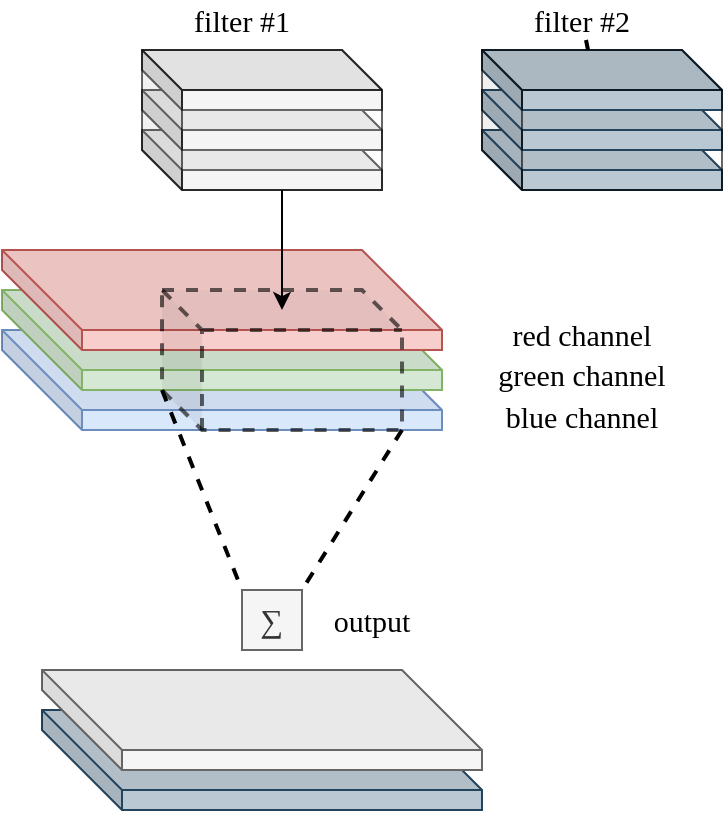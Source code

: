 <mxfile version="14.5.1" type="device" pages="6"><diagram id="E6-r4SFMrXEXuaaiWCJT" name="Strona-1"><mxGraphModel dx="786" dy="597" grid="0" gridSize="10" guides="1" tooltips="1" connect="1" arrows="1" fold="1" page="1" pageScale="1" pageWidth="827" pageHeight="1169" math="0" shadow="0"><root><mxCell id="0"/><mxCell id="1" parent="0"/><mxCell id="ZXwtp0U3fBs5T2MhzqUS-16" value="" style="shape=cube;whiteSpace=wrap;html=1;boundedLbl=1;backgroundOutline=1;darkOpacity=0.05;darkOpacity2=0.1;size=20;fillColor=#f5f5f5;strokeColor=#666666;fontColor=#333333;" vertex="1" parent="1"><mxGeometry x="170" y="210" width="120" height="30" as="geometry"/></mxCell><mxCell id="ZXwtp0U3fBs5T2MhzqUS-17" value="" style="shape=cube;whiteSpace=wrap;html=1;boundedLbl=1;backgroundOutline=1;darkOpacity=0.05;darkOpacity2=0.1;size=20;fillColor=#f5f5f5;strokeColor=#666666;fontColor=#333333;" vertex="1" parent="1"><mxGeometry x="170" y="190" width="120" height="30" as="geometry"/></mxCell><mxCell id="ZXwtp0U3fBs5T2MhzqUS-1" value="" style="shape=cube;whiteSpace=wrap;html=1;boundedLbl=1;backgroundOutline=1;darkOpacity=0.05;darkOpacity2=0.1;size=40;fillColor=#dae8fc;strokeColor=#6c8ebf;" vertex="1" parent="1"><mxGeometry x="100" y="310" width="220" height="50" as="geometry"/></mxCell><mxCell id="ZXwtp0U3fBs5T2MhzqUS-2" value="" style="shape=cube;whiteSpace=wrap;html=1;boundedLbl=1;backgroundOutline=1;darkOpacity=0.05;darkOpacity2=0.1;size=40;fillColor=#d5e8d4;strokeColor=#82b366;" vertex="1" parent="1"><mxGeometry x="100" y="290" width="220" height="50" as="geometry"/></mxCell><mxCell id="ZXwtp0U3fBs5T2MhzqUS-3" value="" style="shape=cube;whiteSpace=wrap;html=1;boundedLbl=1;backgroundOutline=1;darkOpacity=0.05;darkOpacity2=0.1;size=40;fillColor=#f8cecc;strokeColor=#b85450;" vertex="1" parent="1"><mxGeometry x="100" y="270" width="220" height="50" as="geometry"/></mxCell><mxCell id="ZXwtp0U3fBs5T2MhzqUS-30" style="rounded=0;orthogonalLoop=1;jettySize=auto;html=1;exitX=1;exitY=1;exitDx=0;exitDy=0;exitPerimeter=0;entryX=1;entryY=0;entryDx=0;entryDy=0;fontFamily=Routed Gothic;fontSize=15;endArrow=none;endFill=0;dashed=1;strokeWidth=2;" edge="1" parent="1" source="ZXwtp0U3fBs5T2MhzqUS-4" target="ZXwtp0U3fBs5T2MhzqUS-29"><mxGeometry relative="1" as="geometry"/></mxCell><mxCell id="ZXwtp0U3fBs5T2MhzqUS-31" style="edgeStyle=none;rounded=0;orthogonalLoop=1;jettySize=auto;html=1;exitX=0;exitY=0;exitDx=0;exitDy=50;exitPerimeter=0;entryX=0;entryY=0;entryDx=0;entryDy=0;endArrow=none;endFill=0;fontFamily=Routed Gothic;fontSize=15;dashed=1;strokeWidth=2;" edge="1" parent="1" source="ZXwtp0U3fBs5T2MhzqUS-4" target="ZXwtp0U3fBs5T2MhzqUS-29"><mxGeometry relative="1" as="geometry"/></mxCell><mxCell id="ZXwtp0U3fBs5T2MhzqUS-4" value="" style="shape=cube;whiteSpace=wrap;html=1;boundedLbl=1;backgroundOutline=1;darkOpacity=0.05;darkOpacity2=0.1;dashed=1;opacity=60;fillColor=none;strokeWidth=2;" vertex="1" parent="1"><mxGeometry x="180" y="290" width="120" height="70" as="geometry"/></mxCell><mxCell id="ZXwtp0U3fBs5T2MhzqUS-13" value="" style="shape=cube;whiteSpace=wrap;html=1;boundedLbl=1;backgroundOutline=1;darkOpacity=0.05;darkOpacity2=0.1;size=20;fillColor=#f5f5f5;strokeColor=#666666;fontColor=#333333;" vertex="1" parent="1"><mxGeometry x="170" y="170" width="120" height="30" as="geometry"/></mxCell><mxCell id="ZXwtp0U3fBs5T2MhzqUS-22" style="edgeStyle=orthogonalEdgeStyle;rounded=0;orthogonalLoop=1;jettySize=auto;html=1;exitX=0;exitY=0;exitDx=70;exitDy=70;exitPerimeter=0;entryX=0.5;entryY=0.143;entryDx=0;entryDy=0;entryPerimeter=0;" edge="1" parent="1" source="ZXwtp0U3fBs5T2MhzqUS-14" target="ZXwtp0U3fBs5T2MhzqUS-4"><mxGeometry relative="1" as="geometry"/></mxCell><mxCell id="ZXwtp0U3fBs5T2MhzqUS-14" value="" style="shape=cube;whiteSpace=wrap;html=1;boundedLbl=1;backgroundOutline=1;darkOpacity=0.05;darkOpacity2=0.1;opacity=60;fillColor=none;" vertex="1" parent="1"><mxGeometry x="170" y="170" width="120" height="70" as="geometry"/></mxCell><mxCell id="ZXwtp0U3fBs5T2MhzqUS-23" value="red channel" style="text;html=1;strokeColor=none;fillColor=none;align=center;verticalAlign=middle;whiteSpace=wrap;rounded=0;fontFamily=Routed Gothic;fontSize=15;" vertex="1" parent="1"><mxGeometry x="330" y="302" width="120" height="20" as="geometry"/></mxCell><mxCell id="ZXwtp0U3fBs5T2MhzqUS-25" value="green channel" style="text;html=1;strokeColor=none;fillColor=none;align=center;verticalAlign=middle;whiteSpace=wrap;rounded=0;fontFamily=Routed Gothic;fontSize=15;" vertex="1" parent="1"><mxGeometry x="330" y="322" width="120" height="20" as="geometry"/></mxCell><mxCell id="ZXwtp0U3fBs5T2MhzqUS-26" value="blue channel" style="text;html=1;strokeColor=none;fillColor=none;align=center;verticalAlign=middle;whiteSpace=wrap;rounded=0;fontFamily=Routed Gothic;fontSize=15;" vertex="1" parent="1"><mxGeometry x="330" y="343" width="120" height="20" as="geometry"/></mxCell><mxCell id="ZXwtp0U3fBs5T2MhzqUS-28" value="filter #1" style="text;html=1;strokeColor=none;fillColor=none;align=center;verticalAlign=middle;whiteSpace=wrap;rounded=0;fontFamily=Routed Gothic;fontSize=15;" vertex="1" parent="1"><mxGeometry x="170" y="145" width="100" height="20" as="geometry"/></mxCell><mxCell id="ZXwtp0U3fBs5T2MhzqUS-29" value="&lt;p class=&quot;p1&quot; style=&quot;margin: 0px ; font-stretch: normal ; font-size: 16px ; line-height: normal ; font-family: &amp;#34;juliamono light&amp;#34;&quot;&gt;&lt;span class=&quot;s1&quot;&gt;∑&lt;/span&gt;&lt;/p&gt;" style="whiteSpace=wrap;html=1;aspect=fixed;strokeColor=#666666;fillColor=#f5f5f5;fontFamily=Routed Gothic;fontSize=15;fontColor=#333333;" vertex="1" parent="1"><mxGeometry x="220" y="440" width="30" height="30" as="geometry"/></mxCell><mxCell id="ZXwtp0U3fBs5T2MhzqUS-32" value="" style="shape=cube;whiteSpace=wrap;html=1;boundedLbl=1;backgroundOutline=1;darkOpacity=0.05;darkOpacity2=0.1;size=20;fillColor=#bac8d3;strokeColor=#23445d;" vertex="1" parent="1"><mxGeometry x="340" y="210" width="120" height="30" as="geometry"/></mxCell><mxCell id="ZXwtp0U3fBs5T2MhzqUS-33" value="" style="shape=cube;whiteSpace=wrap;html=1;boundedLbl=1;backgroundOutline=1;darkOpacity=0.05;darkOpacity2=0.1;size=20;fillColor=#bac8d3;strokeColor=#23445d;" vertex="1" parent="1"><mxGeometry x="340" y="190" width="120" height="30" as="geometry"/></mxCell><mxCell id="ZXwtp0U3fBs5T2MhzqUS-34" value="" style="shape=cube;whiteSpace=wrap;html=1;boundedLbl=1;backgroundOutline=1;darkOpacity=0.05;darkOpacity2=0.1;size=20;fillColor=#bac8d3;strokeColor=#23445d;" vertex="1" parent="1"><mxGeometry x="340" y="170" width="120" height="30" as="geometry"/></mxCell><mxCell id="ZXwtp0U3fBs5T2MhzqUS-35" value="" style="shape=cube;whiteSpace=wrap;html=1;boundedLbl=1;backgroundOutline=1;darkOpacity=0.05;darkOpacity2=0.1;opacity=60;fillColor=none;" vertex="1" parent="1"><mxGeometry x="340" y="170" width="120" height="70" as="geometry"/></mxCell><mxCell id="ZXwtp0U3fBs5T2MhzqUS-38" value="" style="edgeStyle=none;rounded=0;orthogonalLoop=1;jettySize=auto;html=1;dashed=1;endArrow=none;endFill=0;strokeWidth=2;fontFamily=Routed Gothic;fontSize=15;" edge="1" parent="1" source="ZXwtp0U3fBs5T2MhzqUS-36" target="ZXwtp0U3fBs5T2MhzqUS-35"><mxGeometry relative="1" as="geometry"/></mxCell><mxCell id="ZXwtp0U3fBs5T2MhzqUS-36" value="filter #2" style="text;html=1;strokeColor=none;fillColor=none;align=center;verticalAlign=middle;whiteSpace=wrap;rounded=0;fontFamily=Routed Gothic;fontSize=15;" vertex="1" parent="1"><mxGeometry x="340" y="145" width="100" height="20" as="geometry"/></mxCell><mxCell id="ZXwtp0U3fBs5T2MhzqUS-37" value="output" style="text;html=1;strokeColor=none;fillColor=none;align=center;verticalAlign=middle;whiteSpace=wrap;rounded=0;fontFamily=Routed Gothic;fontSize=15;" vertex="1" parent="1"><mxGeometry x="260" y="445" width="50" height="20" as="geometry"/></mxCell><mxCell id="ZXwtp0U3fBs5T2MhzqUS-40" value="" style="shape=cube;whiteSpace=wrap;html=1;boundedLbl=1;backgroundOutline=1;darkOpacity=0.05;darkOpacity2=0.1;size=40;fillColor=#bac8d3;strokeColor=#23445d;" vertex="1" parent="1"><mxGeometry x="120" y="500" width="220" height="50" as="geometry"/></mxCell><mxCell id="ZXwtp0U3fBs5T2MhzqUS-41" value="" style="shape=cube;whiteSpace=wrap;html=1;boundedLbl=1;backgroundOutline=1;darkOpacity=0.05;darkOpacity2=0.1;size=40;fillColor=#f5f5f5;strokeColor=#666666;fontColor=#333333;" vertex="1" parent="1"><mxGeometry x="120" y="480" width="220" height="50" as="geometry"/></mxCell></root></mxGraphModel></diagram><diagram id="Cc2x2xhnlydbE5jApzaO" name="Strona-2"><mxGraphModel dx="786" dy="597" grid="1" gridSize="10" guides="1" tooltips="1" connect="1" arrows="1" fold="1" page="1" pageScale="1" pageWidth="827" pageHeight="1169" math="0" shadow="0"><root><mxCell id="hheg6M4cg0UuJj1bQjTe-0"/><mxCell id="hheg6M4cg0UuJj1bQjTe-1" parent="hheg6M4cg0UuJj1bQjTe-0"/><mxCell id="hheg6M4cg0UuJj1bQjTe-2" value="" style="whiteSpace=wrap;html=1;aspect=fixed;strokeWidth=1;fontFamily=Routed Gothic;fontSize=15;" vertex="1" parent="hheg6M4cg0UuJj1bQjTe-1"><mxGeometry x="160" y="200" width="40" height="40" as="geometry"/></mxCell><mxCell id="hheg6M4cg0UuJj1bQjTe-3" value="" style="whiteSpace=wrap;html=1;aspect=fixed;strokeWidth=1;fontFamily=Routed Gothic;fontSize=15;" vertex="1" parent="hheg6M4cg0UuJj1bQjTe-1"><mxGeometry x="200" y="200" width="40" height="40" as="geometry"/></mxCell><mxCell id="hheg6M4cg0UuJj1bQjTe-4" value="" style="whiteSpace=wrap;html=1;aspect=fixed;strokeWidth=1;fontFamily=Routed Gothic;fontSize=15;" vertex="1" parent="hheg6M4cg0UuJj1bQjTe-1"><mxGeometry x="240" y="200" width="40" height="40" as="geometry"/></mxCell><mxCell id="hheg6M4cg0UuJj1bQjTe-5" value="" style="whiteSpace=wrap;html=1;aspect=fixed;strokeWidth=1;fontFamily=Routed Gothic;fontSize=15;" vertex="1" parent="hheg6M4cg0UuJj1bQjTe-1"><mxGeometry x="280" y="200" width="40" height="40" as="geometry"/></mxCell><mxCell id="hheg6M4cg0UuJj1bQjTe-6" value="" style="whiteSpace=wrap;html=1;aspect=fixed;strokeWidth=1;fontFamily=Routed Gothic;fontSize=15;" vertex="1" parent="hheg6M4cg0UuJj1bQjTe-1"><mxGeometry x="160" y="240" width="40" height="40" as="geometry"/></mxCell><mxCell id="hheg6M4cg0UuJj1bQjTe-7" value="" style="whiteSpace=wrap;html=1;aspect=fixed;strokeWidth=1;fontFamily=Routed Gothic;fontSize=15;" vertex="1" parent="hheg6M4cg0UuJj1bQjTe-1"><mxGeometry x="200" y="240" width="40" height="40" as="geometry"/></mxCell><mxCell id="hheg6M4cg0UuJj1bQjTe-8" value="" style="whiteSpace=wrap;html=1;aspect=fixed;strokeWidth=1;fontFamily=Routed Gothic;fontSize=15;" vertex="1" parent="hheg6M4cg0UuJj1bQjTe-1"><mxGeometry x="240" y="240" width="40" height="40" as="geometry"/></mxCell><mxCell id="hheg6M4cg0UuJj1bQjTe-9" value="" style="whiteSpace=wrap;html=1;aspect=fixed;strokeWidth=1;fontFamily=Routed Gothic;fontSize=15;" vertex="1" parent="hheg6M4cg0UuJj1bQjTe-1"><mxGeometry x="280" y="240" width="40" height="40" as="geometry"/></mxCell><mxCell id="hheg6M4cg0UuJj1bQjTe-10" value="" style="whiteSpace=wrap;html=1;aspect=fixed;strokeWidth=1;fontFamily=Routed Gothic;fontSize=15;" vertex="1" parent="hheg6M4cg0UuJj1bQjTe-1"><mxGeometry x="320" y="200" width="40" height="40" as="geometry"/></mxCell><mxCell id="hheg6M4cg0UuJj1bQjTe-11" value="" style="whiteSpace=wrap;html=1;aspect=fixed;strokeWidth=1;fontFamily=Routed Gothic;fontSize=15;" vertex="1" parent="hheg6M4cg0UuJj1bQjTe-1"><mxGeometry x="320" y="240" width="40" height="40" as="geometry"/></mxCell><mxCell id="hheg6M4cg0UuJj1bQjTe-12" value="" style="whiteSpace=wrap;html=1;aspect=fixed;strokeWidth=1;fontFamily=Routed Gothic;fontSize=15;" vertex="1" parent="hheg6M4cg0UuJj1bQjTe-1"><mxGeometry x="320" y="280" width="40" height="40" as="geometry"/></mxCell><mxCell id="hheg6M4cg0UuJj1bQjTe-13" value="" style="whiteSpace=wrap;html=1;aspect=fixed;strokeWidth=1;fontFamily=Routed Gothic;fontSize=15;" vertex="1" parent="hheg6M4cg0UuJj1bQjTe-1"><mxGeometry x="320" y="320" width="40" height="40" as="geometry"/></mxCell><mxCell id="hheg6M4cg0UuJj1bQjTe-14" value="" style="whiteSpace=wrap;html=1;aspect=fixed;strokeWidth=1;fontFamily=Routed Gothic;fontSize=15;" vertex="1" parent="hheg6M4cg0UuJj1bQjTe-1"><mxGeometry x="160" y="280" width="40" height="40" as="geometry"/></mxCell><mxCell id="hheg6M4cg0UuJj1bQjTe-15" value="" style="whiteSpace=wrap;html=1;aspect=fixed;strokeWidth=1;fontFamily=Routed Gothic;fontSize=15;" vertex="1" parent="hheg6M4cg0UuJj1bQjTe-1"><mxGeometry x="200" y="280" width="40" height="40" as="geometry"/></mxCell><mxCell id="hheg6M4cg0UuJj1bQjTe-16" value="" style="whiteSpace=wrap;html=1;aspect=fixed;strokeWidth=1;fontFamily=Routed Gothic;fontSize=15;" vertex="1" parent="hheg6M4cg0UuJj1bQjTe-1"><mxGeometry x="240" y="280" width="40" height="40" as="geometry"/></mxCell><mxCell id="hheg6M4cg0UuJj1bQjTe-17" value="" style="whiteSpace=wrap;html=1;aspect=fixed;strokeWidth=1;fontFamily=Routed Gothic;fontSize=15;" vertex="1" parent="hheg6M4cg0UuJj1bQjTe-1"><mxGeometry x="280" y="280" width="40" height="40" as="geometry"/></mxCell><mxCell id="hheg6M4cg0UuJj1bQjTe-18" value="" style="whiteSpace=wrap;html=1;aspect=fixed;strokeWidth=1;fontFamily=Routed Gothic;fontSize=15;" vertex="1" parent="hheg6M4cg0UuJj1bQjTe-1"><mxGeometry x="160" y="320" width="40" height="40" as="geometry"/></mxCell><mxCell id="hheg6M4cg0UuJj1bQjTe-19" value="" style="whiteSpace=wrap;html=1;aspect=fixed;strokeWidth=1;fontFamily=Routed Gothic;fontSize=15;" vertex="1" parent="hheg6M4cg0UuJj1bQjTe-1"><mxGeometry x="200" y="320" width="40" height="40" as="geometry"/></mxCell><mxCell id="hheg6M4cg0UuJj1bQjTe-20" value="" style="whiteSpace=wrap;html=1;aspect=fixed;strokeWidth=1;fontFamily=Routed Gothic;fontSize=15;" vertex="1" parent="hheg6M4cg0UuJj1bQjTe-1"><mxGeometry x="240" y="320" width="40" height="40" as="geometry"/></mxCell><mxCell id="hheg6M4cg0UuJj1bQjTe-21" value="" style="whiteSpace=wrap;html=1;aspect=fixed;strokeWidth=1;fontFamily=Routed Gothic;fontSize=15;" vertex="1" parent="hheg6M4cg0UuJj1bQjTe-1"><mxGeometry x="280" y="320" width="40" height="40" as="geometry"/></mxCell><mxCell id="hheg6M4cg0UuJj1bQjTe-22" value="" style="whiteSpace=wrap;html=1;aspect=fixed;strokeWidth=1;fontFamily=Routed Gothic;fontSize=15;" vertex="1" parent="hheg6M4cg0UuJj1bQjTe-1"><mxGeometry x="160" y="360" width="40" height="40" as="geometry"/></mxCell><mxCell id="hheg6M4cg0UuJj1bQjTe-23" value="" style="whiteSpace=wrap;html=1;aspect=fixed;strokeWidth=1;fontFamily=Routed Gothic;fontSize=15;" vertex="1" parent="hheg6M4cg0UuJj1bQjTe-1"><mxGeometry x="200" y="360" width="40" height="40" as="geometry"/></mxCell><mxCell id="hheg6M4cg0UuJj1bQjTe-24" value="" style="whiteSpace=wrap;html=1;aspect=fixed;strokeWidth=1;fontFamily=Routed Gothic;fontSize=15;" vertex="1" parent="hheg6M4cg0UuJj1bQjTe-1"><mxGeometry x="240" y="360" width="40" height="40" as="geometry"/></mxCell><mxCell id="hheg6M4cg0UuJj1bQjTe-25" value="" style="whiteSpace=wrap;html=1;aspect=fixed;strokeWidth=1;fontFamily=Routed Gothic;fontSize=15;" vertex="1" parent="hheg6M4cg0UuJj1bQjTe-1"><mxGeometry x="280" y="360" width="40" height="40" as="geometry"/></mxCell><mxCell id="hheg6M4cg0UuJj1bQjTe-26" value="" style="whiteSpace=wrap;html=1;aspect=fixed;strokeWidth=1;fontFamily=Routed Gothic;fontSize=15;" vertex="1" parent="hheg6M4cg0UuJj1bQjTe-1"><mxGeometry x="320" y="360" width="40" height="40" as="geometry"/></mxCell><mxCell id="hheg6M4cg0UuJj1bQjTe-28" value="" style="rounded=0;whiteSpace=wrap;html=1;strokeColor=#b85450;strokeWidth=2;fillColor=#f8cecc;fontFamily=Routed Gothic;fontSize=15;opacity=60;glass=0;" vertex="1" parent="hheg6M4cg0UuJj1bQjTe-1"><mxGeometry x="160" y="200" width="120" height="120" as="geometry"/></mxCell><mxCell id="hheg6M4cg0UuJj1bQjTe-57" value="" style="whiteSpace=wrap;html=1;aspect=fixed;strokeWidth=1;fontFamily=Routed Gothic;fontSize=15;" vertex="1" parent="hheg6M4cg0UuJj1bQjTe-1"><mxGeometry x="400" y="200" width="40" height="40" as="geometry"/></mxCell><mxCell id="hheg6M4cg0UuJj1bQjTe-58" value="" style="whiteSpace=wrap;html=1;aspect=fixed;strokeWidth=1;fontFamily=Routed Gothic;fontSize=15;" vertex="1" parent="hheg6M4cg0UuJj1bQjTe-1"><mxGeometry x="440" y="200" width="40" height="40" as="geometry"/></mxCell><mxCell id="hheg6M4cg0UuJj1bQjTe-59" value="" style="whiteSpace=wrap;html=1;aspect=fixed;strokeWidth=1;fontFamily=Routed Gothic;fontSize=15;" vertex="1" parent="hheg6M4cg0UuJj1bQjTe-1"><mxGeometry x="480" y="200" width="40" height="40" as="geometry"/></mxCell><mxCell id="hheg6M4cg0UuJj1bQjTe-60" value="" style="whiteSpace=wrap;html=1;aspect=fixed;strokeWidth=1;fontFamily=Routed Gothic;fontSize=15;" vertex="1" parent="hheg6M4cg0UuJj1bQjTe-1"><mxGeometry x="520" y="200" width="40" height="40" as="geometry"/></mxCell><mxCell id="hheg6M4cg0UuJj1bQjTe-61" value="" style="whiteSpace=wrap;html=1;aspect=fixed;strokeWidth=1;fontFamily=Routed Gothic;fontSize=15;" vertex="1" parent="hheg6M4cg0UuJj1bQjTe-1"><mxGeometry x="400" y="240" width="40" height="40" as="geometry"/></mxCell><mxCell id="hheg6M4cg0UuJj1bQjTe-62" value="" style="whiteSpace=wrap;html=1;aspect=fixed;strokeWidth=1;fontFamily=Routed Gothic;fontSize=15;" vertex="1" parent="hheg6M4cg0UuJj1bQjTe-1"><mxGeometry x="440" y="240" width="40" height="40" as="geometry"/></mxCell><mxCell id="hheg6M4cg0UuJj1bQjTe-63" value="" style="whiteSpace=wrap;html=1;aspect=fixed;strokeWidth=1;fontFamily=Routed Gothic;fontSize=15;" vertex="1" parent="hheg6M4cg0UuJj1bQjTe-1"><mxGeometry x="480" y="240" width="40" height="40" as="geometry"/></mxCell><mxCell id="hheg6M4cg0UuJj1bQjTe-64" value="" style="whiteSpace=wrap;html=1;aspect=fixed;strokeWidth=1;fontFamily=Routed Gothic;fontSize=15;" vertex="1" parent="hheg6M4cg0UuJj1bQjTe-1"><mxGeometry x="520" y="240" width="40" height="40" as="geometry"/></mxCell><mxCell id="hheg6M4cg0UuJj1bQjTe-65" value="" style="whiteSpace=wrap;html=1;aspect=fixed;strokeWidth=1;fontFamily=Routed Gothic;fontSize=15;" vertex="1" parent="hheg6M4cg0UuJj1bQjTe-1"><mxGeometry x="560" y="200" width="40" height="40" as="geometry"/></mxCell><mxCell id="hheg6M4cg0UuJj1bQjTe-66" value="" style="whiteSpace=wrap;html=1;aspect=fixed;strokeWidth=1;fontFamily=Routed Gothic;fontSize=15;" vertex="1" parent="hheg6M4cg0UuJj1bQjTe-1"><mxGeometry x="560" y="240" width="40" height="40" as="geometry"/></mxCell><mxCell id="hheg6M4cg0UuJj1bQjTe-67" value="" style="whiteSpace=wrap;html=1;aspect=fixed;strokeWidth=1;fontFamily=Routed Gothic;fontSize=15;" vertex="1" parent="hheg6M4cg0UuJj1bQjTe-1"><mxGeometry x="560" y="280" width="40" height="40" as="geometry"/></mxCell><mxCell id="hheg6M4cg0UuJj1bQjTe-68" value="" style="whiteSpace=wrap;html=1;aspect=fixed;strokeWidth=1;fontFamily=Routed Gothic;fontSize=15;" vertex="1" parent="hheg6M4cg0UuJj1bQjTe-1"><mxGeometry x="560" y="320" width="40" height="40" as="geometry"/></mxCell><mxCell id="hheg6M4cg0UuJj1bQjTe-69" value="" style="whiteSpace=wrap;html=1;aspect=fixed;strokeWidth=1;fontFamily=Routed Gothic;fontSize=15;" vertex="1" parent="hheg6M4cg0UuJj1bQjTe-1"><mxGeometry x="400" y="280" width="40" height="40" as="geometry"/></mxCell><mxCell id="hheg6M4cg0UuJj1bQjTe-70" value="" style="whiteSpace=wrap;html=1;aspect=fixed;strokeWidth=1;fontFamily=Routed Gothic;fontSize=15;" vertex="1" parent="hheg6M4cg0UuJj1bQjTe-1"><mxGeometry x="440" y="280" width="40" height="40" as="geometry"/></mxCell><mxCell id="hheg6M4cg0UuJj1bQjTe-71" value="" style="whiteSpace=wrap;html=1;aspect=fixed;strokeWidth=1;fontFamily=Routed Gothic;fontSize=15;" vertex="1" parent="hheg6M4cg0UuJj1bQjTe-1"><mxGeometry x="480" y="280" width="40" height="40" as="geometry"/></mxCell><mxCell id="hheg6M4cg0UuJj1bQjTe-72" value="" style="whiteSpace=wrap;html=1;aspect=fixed;strokeWidth=1;fontFamily=Routed Gothic;fontSize=15;" vertex="1" parent="hheg6M4cg0UuJj1bQjTe-1"><mxGeometry x="520" y="280" width="40" height="40" as="geometry"/></mxCell><mxCell id="hheg6M4cg0UuJj1bQjTe-73" value="" style="whiteSpace=wrap;html=1;aspect=fixed;strokeWidth=1;fontFamily=Routed Gothic;fontSize=15;" vertex="1" parent="hheg6M4cg0UuJj1bQjTe-1"><mxGeometry x="400" y="320" width="40" height="40" as="geometry"/></mxCell><mxCell id="hheg6M4cg0UuJj1bQjTe-74" value="" style="whiteSpace=wrap;html=1;aspect=fixed;strokeWidth=1;fontFamily=Routed Gothic;fontSize=15;" vertex="1" parent="hheg6M4cg0UuJj1bQjTe-1"><mxGeometry x="440" y="320" width="40" height="40" as="geometry"/></mxCell><mxCell id="hheg6M4cg0UuJj1bQjTe-75" value="" style="whiteSpace=wrap;html=1;aspect=fixed;strokeWidth=1;fontFamily=Routed Gothic;fontSize=15;" vertex="1" parent="hheg6M4cg0UuJj1bQjTe-1"><mxGeometry x="480" y="320" width="40" height="40" as="geometry"/></mxCell><mxCell id="hheg6M4cg0UuJj1bQjTe-76" value="" style="whiteSpace=wrap;html=1;aspect=fixed;strokeWidth=1;fontFamily=Routed Gothic;fontSize=15;" vertex="1" parent="hheg6M4cg0UuJj1bQjTe-1"><mxGeometry x="520" y="320" width="40" height="40" as="geometry"/></mxCell><mxCell id="hheg6M4cg0UuJj1bQjTe-77" value="" style="whiteSpace=wrap;html=1;aspect=fixed;strokeWidth=1;fontFamily=Routed Gothic;fontSize=15;" vertex="1" parent="hheg6M4cg0UuJj1bQjTe-1"><mxGeometry x="400" y="360" width="40" height="40" as="geometry"/></mxCell><mxCell id="hheg6M4cg0UuJj1bQjTe-78" value="" style="whiteSpace=wrap;html=1;aspect=fixed;strokeWidth=1;fontFamily=Routed Gothic;fontSize=15;" vertex="1" parent="hheg6M4cg0UuJj1bQjTe-1"><mxGeometry x="440" y="360" width="40" height="40" as="geometry"/></mxCell><mxCell id="hheg6M4cg0UuJj1bQjTe-79" value="" style="whiteSpace=wrap;html=1;aspect=fixed;strokeWidth=1;fontFamily=Routed Gothic;fontSize=15;" vertex="1" parent="hheg6M4cg0UuJj1bQjTe-1"><mxGeometry x="480" y="360" width="40" height="40" as="geometry"/></mxCell><mxCell id="hheg6M4cg0UuJj1bQjTe-80" value="" style="whiteSpace=wrap;html=1;aspect=fixed;strokeWidth=1;fontFamily=Routed Gothic;fontSize=15;" vertex="1" parent="hheg6M4cg0UuJj1bQjTe-1"><mxGeometry x="520" y="360" width="40" height="40" as="geometry"/></mxCell><mxCell id="hheg6M4cg0UuJj1bQjTe-81" value="" style="whiteSpace=wrap;html=1;aspect=fixed;strokeWidth=1;fontFamily=Routed Gothic;fontSize=15;" vertex="1" parent="hheg6M4cg0UuJj1bQjTe-1"><mxGeometry x="560" y="360" width="40" height="40" as="geometry"/></mxCell><mxCell id="hheg6M4cg0UuJj1bQjTe-82" value="" style="rounded=0;whiteSpace=wrap;html=1;strokeColor=#b85450;strokeWidth=2;fillColor=#f8cecc;fontFamily=Routed Gothic;fontSize=15;opacity=60;glass=0;" vertex="1" parent="hheg6M4cg0UuJj1bQjTe-1"><mxGeometry x="440" y="200" width="120" height="120" as="geometry"/></mxCell><mxCell id="hheg6M4cg0UuJj1bQjTe-83" value="" style="whiteSpace=wrap;html=1;aspect=fixed;strokeWidth=1;fontFamily=Routed Gothic;fontSize=15;" vertex="1" parent="hheg6M4cg0UuJj1bQjTe-1"><mxGeometry x="160" y="480" width="40" height="40" as="geometry"/></mxCell><mxCell id="hheg6M4cg0UuJj1bQjTe-84" value="" style="whiteSpace=wrap;html=1;aspect=fixed;strokeWidth=1;fontFamily=Routed Gothic;fontSize=15;" vertex="1" parent="hheg6M4cg0UuJj1bQjTe-1"><mxGeometry x="200" y="480" width="40" height="40" as="geometry"/></mxCell><mxCell id="hheg6M4cg0UuJj1bQjTe-85" value="" style="whiteSpace=wrap;html=1;aspect=fixed;strokeWidth=1;fontFamily=Routed Gothic;fontSize=15;" vertex="1" parent="hheg6M4cg0UuJj1bQjTe-1"><mxGeometry x="240" y="480" width="40" height="40" as="geometry"/></mxCell><mxCell id="hheg6M4cg0UuJj1bQjTe-86" value="" style="whiteSpace=wrap;html=1;aspect=fixed;strokeWidth=1;fontFamily=Routed Gothic;fontSize=15;" vertex="1" parent="hheg6M4cg0UuJj1bQjTe-1"><mxGeometry x="280" y="480" width="40" height="40" as="geometry"/></mxCell><mxCell id="hheg6M4cg0UuJj1bQjTe-87" value="" style="whiteSpace=wrap;html=1;aspect=fixed;strokeWidth=1;fontFamily=Routed Gothic;fontSize=15;" vertex="1" parent="hheg6M4cg0UuJj1bQjTe-1"><mxGeometry x="160" y="520" width="40" height="40" as="geometry"/></mxCell><mxCell id="hheg6M4cg0UuJj1bQjTe-88" value="" style="whiteSpace=wrap;html=1;aspect=fixed;strokeWidth=1;fontFamily=Routed Gothic;fontSize=15;" vertex="1" parent="hheg6M4cg0UuJj1bQjTe-1"><mxGeometry x="200" y="520" width="40" height="40" as="geometry"/></mxCell><mxCell id="hheg6M4cg0UuJj1bQjTe-89" value="" style="whiteSpace=wrap;html=1;aspect=fixed;strokeWidth=1;fontFamily=Routed Gothic;fontSize=15;" vertex="1" parent="hheg6M4cg0UuJj1bQjTe-1"><mxGeometry x="240" y="520" width="40" height="40" as="geometry"/></mxCell><mxCell id="hheg6M4cg0UuJj1bQjTe-90" value="" style="whiteSpace=wrap;html=1;aspect=fixed;strokeWidth=1;fontFamily=Routed Gothic;fontSize=15;" vertex="1" parent="hheg6M4cg0UuJj1bQjTe-1"><mxGeometry x="280" y="520" width="40" height="40" as="geometry"/></mxCell><mxCell id="hheg6M4cg0UuJj1bQjTe-91" value="" style="whiteSpace=wrap;html=1;aspect=fixed;strokeWidth=1;fontFamily=Routed Gothic;fontSize=15;" vertex="1" parent="hheg6M4cg0UuJj1bQjTe-1"><mxGeometry x="320" y="480" width="40" height="40" as="geometry"/></mxCell><mxCell id="hheg6M4cg0UuJj1bQjTe-92" value="" style="whiteSpace=wrap;html=1;aspect=fixed;strokeWidth=1;fontFamily=Routed Gothic;fontSize=15;" vertex="1" parent="hheg6M4cg0UuJj1bQjTe-1"><mxGeometry x="320" y="520" width="40" height="40" as="geometry"/></mxCell><mxCell id="hheg6M4cg0UuJj1bQjTe-93" value="" style="whiteSpace=wrap;html=1;aspect=fixed;strokeWidth=1;fontFamily=Routed Gothic;fontSize=15;" vertex="1" parent="hheg6M4cg0UuJj1bQjTe-1"><mxGeometry x="320" y="560" width="40" height="40" as="geometry"/></mxCell><mxCell id="hheg6M4cg0UuJj1bQjTe-94" value="" style="whiteSpace=wrap;html=1;aspect=fixed;strokeWidth=1;fontFamily=Routed Gothic;fontSize=15;" vertex="1" parent="hheg6M4cg0UuJj1bQjTe-1"><mxGeometry x="320" y="600" width="40" height="40" as="geometry"/></mxCell><mxCell id="hheg6M4cg0UuJj1bQjTe-95" value="" style="whiteSpace=wrap;html=1;aspect=fixed;strokeWidth=1;fontFamily=Routed Gothic;fontSize=15;" vertex="1" parent="hheg6M4cg0UuJj1bQjTe-1"><mxGeometry x="160" y="560" width="40" height="40" as="geometry"/></mxCell><mxCell id="hheg6M4cg0UuJj1bQjTe-96" value="" style="whiteSpace=wrap;html=1;aspect=fixed;strokeWidth=1;fontFamily=Routed Gothic;fontSize=15;" vertex="1" parent="hheg6M4cg0UuJj1bQjTe-1"><mxGeometry x="200" y="560" width="40" height="40" as="geometry"/></mxCell><mxCell id="hheg6M4cg0UuJj1bQjTe-97" value="" style="whiteSpace=wrap;html=1;aspect=fixed;strokeWidth=1;fontFamily=Routed Gothic;fontSize=15;" vertex="1" parent="hheg6M4cg0UuJj1bQjTe-1"><mxGeometry x="240" y="560" width="40" height="40" as="geometry"/></mxCell><mxCell id="hheg6M4cg0UuJj1bQjTe-98" value="" style="whiteSpace=wrap;html=1;aspect=fixed;strokeWidth=1;fontFamily=Routed Gothic;fontSize=15;" vertex="1" parent="hheg6M4cg0UuJj1bQjTe-1"><mxGeometry x="280" y="560" width="40" height="40" as="geometry"/></mxCell><mxCell id="hheg6M4cg0UuJj1bQjTe-99" value="" style="whiteSpace=wrap;html=1;aspect=fixed;strokeWidth=1;fontFamily=Routed Gothic;fontSize=15;" vertex="1" parent="hheg6M4cg0UuJj1bQjTe-1"><mxGeometry x="160" y="600" width="40" height="40" as="geometry"/></mxCell><mxCell id="hheg6M4cg0UuJj1bQjTe-100" value="" style="whiteSpace=wrap;html=1;aspect=fixed;strokeWidth=1;fontFamily=Routed Gothic;fontSize=15;" vertex="1" parent="hheg6M4cg0UuJj1bQjTe-1"><mxGeometry x="200" y="600" width="40" height="40" as="geometry"/></mxCell><mxCell id="hheg6M4cg0UuJj1bQjTe-101" value="" style="whiteSpace=wrap;html=1;aspect=fixed;strokeWidth=1;fontFamily=Routed Gothic;fontSize=15;" vertex="1" parent="hheg6M4cg0UuJj1bQjTe-1"><mxGeometry x="240" y="600" width="40" height="40" as="geometry"/></mxCell><mxCell id="hheg6M4cg0UuJj1bQjTe-102" value="" style="whiteSpace=wrap;html=1;aspect=fixed;strokeWidth=1;fontFamily=Routed Gothic;fontSize=15;" vertex="1" parent="hheg6M4cg0UuJj1bQjTe-1"><mxGeometry x="280" y="600" width="40" height="40" as="geometry"/></mxCell><mxCell id="hheg6M4cg0UuJj1bQjTe-103" value="" style="whiteSpace=wrap;html=1;aspect=fixed;strokeWidth=1;fontFamily=Routed Gothic;fontSize=15;" vertex="1" parent="hheg6M4cg0UuJj1bQjTe-1"><mxGeometry x="160" y="640" width="40" height="40" as="geometry"/></mxCell><mxCell id="hheg6M4cg0UuJj1bQjTe-104" value="" style="whiteSpace=wrap;html=1;aspect=fixed;strokeWidth=1;fontFamily=Routed Gothic;fontSize=15;" vertex="1" parent="hheg6M4cg0UuJj1bQjTe-1"><mxGeometry x="200" y="640" width="40" height="40" as="geometry"/></mxCell><mxCell id="hheg6M4cg0UuJj1bQjTe-105" value="" style="whiteSpace=wrap;html=1;aspect=fixed;strokeWidth=1;fontFamily=Routed Gothic;fontSize=15;" vertex="1" parent="hheg6M4cg0UuJj1bQjTe-1"><mxGeometry x="240" y="640" width="40" height="40" as="geometry"/></mxCell><mxCell id="hheg6M4cg0UuJj1bQjTe-106" value="" style="whiteSpace=wrap;html=1;aspect=fixed;strokeWidth=1;fontFamily=Routed Gothic;fontSize=15;" vertex="1" parent="hheg6M4cg0UuJj1bQjTe-1"><mxGeometry x="280" y="640" width="40" height="40" as="geometry"/></mxCell><mxCell id="hheg6M4cg0UuJj1bQjTe-107" value="" style="whiteSpace=wrap;html=1;aspect=fixed;strokeWidth=1;fontFamily=Routed Gothic;fontSize=15;" vertex="1" parent="hheg6M4cg0UuJj1bQjTe-1"><mxGeometry x="320" y="640" width="40" height="40" as="geometry"/></mxCell><mxCell id="hheg6M4cg0UuJj1bQjTe-108" value="" style="rounded=0;whiteSpace=wrap;html=1;strokeColor=#b85450;strokeWidth=2;fillColor=#f8cecc;fontFamily=Routed Gothic;fontSize=15;opacity=60;glass=0;" vertex="1" parent="hheg6M4cg0UuJj1bQjTe-1"><mxGeometry x="160" y="480" width="120" height="120" as="geometry"/></mxCell><mxCell id="hheg6M4cg0UuJj1bQjTe-109" value="" style="whiteSpace=wrap;html=1;aspect=fixed;strokeWidth=1;fontFamily=Routed Gothic;fontSize=15;" vertex="1" parent="hheg6M4cg0UuJj1bQjTe-1"><mxGeometry x="400" y="480" width="40" height="40" as="geometry"/></mxCell><mxCell id="hheg6M4cg0UuJj1bQjTe-110" value="" style="whiteSpace=wrap;html=1;aspect=fixed;strokeWidth=1;fontFamily=Routed Gothic;fontSize=15;" vertex="1" parent="hheg6M4cg0UuJj1bQjTe-1"><mxGeometry x="440" y="480" width="40" height="40" as="geometry"/></mxCell><mxCell id="hheg6M4cg0UuJj1bQjTe-111" value="" style="whiteSpace=wrap;html=1;aspect=fixed;strokeWidth=1;fontFamily=Routed Gothic;fontSize=15;" vertex="1" parent="hheg6M4cg0UuJj1bQjTe-1"><mxGeometry x="480" y="480" width="40" height="40" as="geometry"/></mxCell><mxCell id="hheg6M4cg0UuJj1bQjTe-112" value="" style="whiteSpace=wrap;html=1;aspect=fixed;strokeWidth=1;fontFamily=Routed Gothic;fontSize=15;" vertex="1" parent="hheg6M4cg0UuJj1bQjTe-1"><mxGeometry x="520" y="480" width="40" height="40" as="geometry"/></mxCell><mxCell id="hheg6M4cg0UuJj1bQjTe-113" value="" style="whiteSpace=wrap;html=1;aspect=fixed;strokeWidth=1;fontFamily=Routed Gothic;fontSize=15;" vertex="1" parent="hheg6M4cg0UuJj1bQjTe-1"><mxGeometry x="400" y="520" width="40" height="40" as="geometry"/></mxCell><mxCell id="hheg6M4cg0UuJj1bQjTe-114" value="" style="whiteSpace=wrap;html=1;aspect=fixed;strokeWidth=1;fontFamily=Routed Gothic;fontSize=15;" vertex="1" parent="hheg6M4cg0UuJj1bQjTe-1"><mxGeometry x="440" y="520" width="40" height="40" as="geometry"/></mxCell><mxCell id="hheg6M4cg0UuJj1bQjTe-115" value="" style="whiteSpace=wrap;html=1;aspect=fixed;strokeWidth=1;fontFamily=Routed Gothic;fontSize=15;" vertex="1" parent="hheg6M4cg0UuJj1bQjTe-1"><mxGeometry x="480" y="520" width="40" height="40" as="geometry"/></mxCell><mxCell id="hheg6M4cg0UuJj1bQjTe-116" value="" style="whiteSpace=wrap;html=1;aspect=fixed;strokeWidth=1;fontFamily=Routed Gothic;fontSize=15;" vertex="1" parent="hheg6M4cg0UuJj1bQjTe-1"><mxGeometry x="520" y="520" width="40" height="40" as="geometry"/></mxCell><mxCell id="hheg6M4cg0UuJj1bQjTe-135" value="" style="edgeStyle=none;rounded=0;orthogonalLoop=1;jettySize=auto;html=1;dashed=1;endArrow=none;endFill=0;strokeWidth=2;fontFamily=Routed Gothic;fontSize=15;" edge="1" parent="hheg6M4cg0UuJj1bQjTe-1" source="hheg6M4cg0UuJj1bQjTe-117" target="hheg6M4cg0UuJj1bQjTe-134"><mxGeometry relative="1" as="geometry"/></mxCell><mxCell id="hheg6M4cg0UuJj1bQjTe-117" value="" style="whiteSpace=wrap;html=1;aspect=fixed;strokeWidth=1;fontFamily=Routed Gothic;fontSize=15;" vertex="1" parent="hheg6M4cg0UuJj1bQjTe-1"><mxGeometry x="560" y="480" width="40" height="40" as="geometry"/></mxCell><mxCell id="hheg6M4cg0UuJj1bQjTe-118" value="" style="whiteSpace=wrap;html=1;aspect=fixed;strokeWidth=1;fontFamily=Routed Gothic;fontSize=15;" vertex="1" parent="hheg6M4cg0UuJj1bQjTe-1"><mxGeometry x="560" y="520" width="40" height="40" as="geometry"/></mxCell><mxCell id="hheg6M4cg0UuJj1bQjTe-119" value="" style="whiteSpace=wrap;html=1;aspect=fixed;strokeWidth=1;fontFamily=Routed Gothic;fontSize=15;" vertex="1" parent="hheg6M4cg0UuJj1bQjTe-1"><mxGeometry x="560" y="560" width="40" height="40" as="geometry"/></mxCell><mxCell id="hheg6M4cg0UuJj1bQjTe-120" value="" style="whiteSpace=wrap;html=1;aspect=fixed;strokeWidth=1;fontFamily=Routed Gothic;fontSize=15;" vertex="1" parent="hheg6M4cg0UuJj1bQjTe-1"><mxGeometry x="560" y="600" width="40" height="40" as="geometry"/></mxCell><mxCell id="hheg6M4cg0UuJj1bQjTe-121" value="" style="whiteSpace=wrap;html=1;aspect=fixed;strokeWidth=1;fontFamily=Routed Gothic;fontSize=15;" vertex="1" parent="hheg6M4cg0UuJj1bQjTe-1"><mxGeometry x="400" y="560" width="40" height="40" as="geometry"/></mxCell><mxCell id="hheg6M4cg0UuJj1bQjTe-122" value="" style="whiteSpace=wrap;html=1;aspect=fixed;strokeWidth=1;fontFamily=Routed Gothic;fontSize=15;" vertex="1" parent="hheg6M4cg0UuJj1bQjTe-1"><mxGeometry x="440" y="560" width="40" height="40" as="geometry"/></mxCell><mxCell id="hheg6M4cg0UuJj1bQjTe-123" value="" style="whiteSpace=wrap;html=1;aspect=fixed;strokeWidth=1;fontFamily=Routed Gothic;fontSize=15;" vertex="1" parent="hheg6M4cg0UuJj1bQjTe-1"><mxGeometry x="480" y="560" width="40" height="40" as="geometry"/></mxCell><mxCell id="hheg6M4cg0UuJj1bQjTe-124" value="" style="whiteSpace=wrap;html=1;aspect=fixed;strokeWidth=1;fontFamily=Routed Gothic;fontSize=15;" vertex="1" parent="hheg6M4cg0UuJj1bQjTe-1"><mxGeometry x="520" y="560" width="40" height="40" as="geometry"/></mxCell><mxCell id="hheg6M4cg0UuJj1bQjTe-125" value="" style="whiteSpace=wrap;html=1;aspect=fixed;strokeWidth=1;fontFamily=Routed Gothic;fontSize=15;" vertex="1" parent="hheg6M4cg0UuJj1bQjTe-1"><mxGeometry x="400" y="600" width="40" height="40" as="geometry"/></mxCell><mxCell id="hheg6M4cg0UuJj1bQjTe-126" value="" style="whiteSpace=wrap;html=1;aspect=fixed;strokeWidth=1;fontFamily=Routed Gothic;fontSize=15;" vertex="1" parent="hheg6M4cg0UuJj1bQjTe-1"><mxGeometry x="440" y="600" width="40" height="40" as="geometry"/></mxCell><mxCell id="hheg6M4cg0UuJj1bQjTe-127" value="" style="whiteSpace=wrap;html=1;aspect=fixed;strokeWidth=1;fontFamily=Routed Gothic;fontSize=15;" vertex="1" parent="hheg6M4cg0UuJj1bQjTe-1"><mxGeometry x="480" y="600" width="40" height="40" as="geometry"/></mxCell><mxCell id="hheg6M4cg0UuJj1bQjTe-128" value="" style="whiteSpace=wrap;html=1;aspect=fixed;strokeWidth=1;fontFamily=Routed Gothic;fontSize=15;" vertex="1" parent="hheg6M4cg0UuJj1bQjTe-1"><mxGeometry x="520" y="600" width="40" height="40" as="geometry"/></mxCell><mxCell id="hheg6M4cg0UuJj1bQjTe-129" value="" style="whiteSpace=wrap;html=1;aspect=fixed;strokeWidth=1;fontFamily=Routed Gothic;fontSize=15;" vertex="1" parent="hheg6M4cg0UuJj1bQjTe-1"><mxGeometry x="400" y="640" width="40" height="40" as="geometry"/></mxCell><mxCell id="hheg6M4cg0UuJj1bQjTe-130" value="" style="whiteSpace=wrap;html=1;aspect=fixed;strokeWidth=1;fontFamily=Routed Gothic;fontSize=15;" vertex="1" parent="hheg6M4cg0UuJj1bQjTe-1"><mxGeometry x="440" y="640" width="40" height="40" as="geometry"/></mxCell><mxCell id="hheg6M4cg0UuJj1bQjTe-131" value="" style="whiteSpace=wrap;html=1;aspect=fixed;strokeWidth=1;fontFamily=Routed Gothic;fontSize=15;" vertex="1" parent="hheg6M4cg0UuJj1bQjTe-1"><mxGeometry x="480" y="640" width="40" height="40" as="geometry"/></mxCell><mxCell id="hheg6M4cg0UuJj1bQjTe-132" value="" style="whiteSpace=wrap;html=1;aspect=fixed;strokeWidth=1;fontFamily=Routed Gothic;fontSize=15;" vertex="1" parent="hheg6M4cg0UuJj1bQjTe-1"><mxGeometry x="520" y="640" width="40" height="40" as="geometry"/></mxCell><mxCell id="hheg6M4cg0UuJj1bQjTe-133" value="" style="whiteSpace=wrap;html=1;aspect=fixed;strokeWidth=1;fontFamily=Routed Gothic;fontSize=15;" vertex="1" parent="hheg6M4cg0UuJj1bQjTe-1"><mxGeometry x="560" y="640" width="40" height="40" as="geometry"/></mxCell><mxCell id="hheg6M4cg0UuJj1bQjTe-134" value="" style="rounded=0;whiteSpace=wrap;html=1;strokeColor=#b85450;strokeWidth=2;fillColor=#f8cecc;fontFamily=Routed Gothic;fontSize=15;opacity=60;glass=0;" vertex="1" parent="hheg6M4cg0UuJj1bQjTe-1"><mxGeometry x="480" y="480" width="120" height="120" as="geometry"/></mxCell><mxCell id="hheg6M4cg0UuJj1bQjTe-165" value="&lt;meta charset=&quot;utf-8&quot;&gt;&lt;span style=&quot;color: rgb(0, 0, 0); font-family: &amp;quot;routed gothic&amp;quot;; font-size: 15px; font-style: normal; font-weight: 400; letter-spacing: normal; text-indent: 0px; text-transform: none; word-spacing: 0px; background-color: rgb(248, 249, 250); display: inline; float: none;&quot;&gt;stride=1&lt;/span&gt;" style="text;whiteSpace=wrap;html=1;fontSize=15;fontFamily=Routed Gothic;align=center;" vertex="1" parent="hheg6M4cg0UuJj1bQjTe-1"><mxGeometry x="340" y="160" width="80" height="30" as="geometry"/></mxCell><mxCell id="hheg6M4cg0UuJj1bQjTe-166" value="&lt;span style=&quot;color: rgb(0 , 0 , 0) ; font-family: &amp;#34;routed gothic&amp;#34; ; font-size: 15px ; font-style: normal ; font-weight: 400 ; letter-spacing: normal ; text-indent: 0px ; text-transform: none ; word-spacing: 0px ; background-color: rgb(248 , 249 , 250) ; display: inline ; float: none&quot;&gt;stride=2&lt;/span&gt;" style="text;whiteSpace=wrap;html=1;fontSize=15;fontFamily=Routed Gothic;align=center;" vertex="1" parent="hheg6M4cg0UuJj1bQjTe-1"><mxGeometry x="340" y="440" width="80" height="30" as="geometry"/></mxCell></root></mxGraphModel></diagram><diagram id="6dFhf6gLyznyf5WyuRQw" name="Strona-3"><mxGraphModel dx="786" dy="597" grid="0" gridSize="10" guides="1" tooltips="1" connect="1" arrows="1" fold="1" page="1" pageScale="1" pageWidth="827" pageHeight="1169" math="0" shadow="0"><root><mxCell id="qN2g663GyYyALxpcfGDI-0"/><mxCell id="qN2g663GyYyALxpcfGDI-1" parent="qN2g663GyYyALxpcfGDI-0"/><mxCell id="csvID34RrkGtLsxBxyW5-0" value="2" style="whiteSpace=wrap;html=1;aspect=fixed;strokeWidth=1;fontFamily=Routed Gothic;fontSize=15;" vertex="1" parent="qN2g663GyYyALxpcfGDI-1"><mxGeometry x="160" y="200" width="40" height="40" as="geometry"/></mxCell><mxCell id="csvID34RrkGtLsxBxyW5-1" value="3" style="whiteSpace=wrap;html=1;aspect=fixed;strokeWidth=1;fontFamily=Routed Gothic;fontSize=15;" vertex="1" parent="qN2g663GyYyALxpcfGDI-1"><mxGeometry x="200" y="200" width="40" height="40" as="geometry"/></mxCell><mxCell id="csvID34RrkGtLsxBxyW5-2" value="4" style="whiteSpace=wrap;html=1;aspect=fixed;strokeWidth=1;fontFamily=Routed Gothic;fontSize=15;" vertex="1" parent="qN2g663GyYyALxpcfGDI-1"><mxGeometry x="240" y="200" width="40" height="40" as="geometry"/></mxCell><mxCell id="csvID34RrkGtLsxBxyW5-3" value="5" style="whiteSpace=wrap;html=1;aspect=fixed;strokeWidth=1;fontFamily=Routed Gothic;fontSize=15;" vertex="1" parent="qN2g663GyYyALxpcfGDI-1"><mxGeometry x="280" y="200" width="40" height="40" as="geometry"/></mxCell><mxCell id="csvID34RrkGtLsxBxyW5-4" value="7" style="whiteSpace=wrap;html=1;aspect=fixed;strokeWidth=1;fontFamily=Routed Gothic;fontSize=15;" vertex="1" parent="qN2g663GyYyALxpcfGDI-1"><mxGeometry x="160" y="240" width="40" height="40" as="geometry"/></mxCell><mxCell id="csvID34RrkGtLsxBxyW5-5" value="" style="whiteSpace=wrap;html=1;aspect=fixed;strokeWidth=1;fontFamily=Routed Gothic;fontSize=15;" vertex="1" parent="qN2g663GyYyALxpcfGDI-1"><mxGeometry x="200" y="240" width="40" height="40" as="geometry"/></mxCell><mxCell id="csvID34RrkGtLsxBxyW5-6" value="" style="whiteSpace=wrap;html=1;aspect=fixed;strokeWidth=1;fontFamily=Routed Gothic;fontSize=15;" vertex="1" parent="qN2g663GyYyALxpcfGDI-1"><mxGeometry x="240" y="240" width="40" height="40" as="geometry"/></mxCell><mxCell id="csvID34RrkGtLsxBxyW5-7" value="" style="whiteSpace=wrap;html=1;aspect=fixed;strokeWidth=1;fontFamily=Routed Gothic;fontSize=15;" vertex="1" parent="qN2g663GyYyALxpcfGDI-1"><mxGeometry x="280" y="240" width="40" height="40" as="geometry"/></mxCell><mxCell id="csvID34RrkGtLsxBxyW5-8" value="6" style="whiteSpace=wrap;html=1;aspect=fixed;strokeWidth=1;fontFamily=Routed Gothic;fontSize=15;" vertex="1" parent="qN2g663GyYyALxpcfGDI-1"><mxGeometry x="320" y="200" width="40" height="40" as="geometry"/></mxCell><mxCell id="csvID34RrkGtLsxBxyW5-9" value="2" style="whiteSpace=wrap;html=1;aspect=fixed;strokeWidth=1;fontFamily=Routed Gothic;fontSize=15;" vertex="1" parent="qN2g663GyYyALxpcfGDI-1"><mxGeometry x="320" y="240" width="40" height="40" as="geometry"/></mxCell><mxCell id="csvID34RrkGtLsxBxyW5-10" value="4" style="whiteSpace=wrap;html=1;aspect=fixed;strokeWidth=1;fontFamily=Routed Gothic;fontSize=15;" vertex="1" parent="qN2g663GyYyALxpcfGDI-1"><mxGeometry x="320" y="280" width="40" height="40" as="geometry"/></mxCell><mxCell id="csvID34RrkGtLsxBxyW5-11" value="6" style="whiteSpace=wrap;html=1;aspect=fixed;strokeWidth=1;fontFamily=Routed Gothic;fontSize=15;" vertex="1" parent="qN2g663GyYyALxpcfGDI-1"><mxGeometry x="320" y="320" width="40" height="40" as="geometry"/></mxCell><mxCell id="csvID34RrkGtLsxBxyW5-12" value="8" style="whiteSpace=wrap;html=1;aspect=fixed;strokeWidth=1;fontFamily=Routed Gothic;fontSize=15;" vertex="1" parent="qN2g663GyYyALxpcfGDI-1"><mxGeometry x="160" y="280" width="40" height="40" as="geometry"/></mxCell><mxCell id="csvID34RrkGtLsxBxyW5-13" value="" style="whiteSpace=wrap;html=1;aspect=fixed;strokeWidth=1;fontFamily=Routed Gothic;fontSize=15;" vertex="1" parent="qN2g663GyYyALxpcfGDI-1"><mxGeometry x="200" y="280" width="40" height="40" as="geometry"/></mxCell><mxCell id="csvID34RrkGtLsxBxyW5-14" value="" style="whiteSpace=wrap;html=1;aspect=fixed;strokeWidth=1;fontFamily=Routed Gothic;fontSize=15;" vertex="1" parent="qN2g663GyYyALxpcfGDI-1"><mxGeometry x="240" y="280" width="40" height="40" as="geometry"/></mxCell><mxCell id="csvID34RrkGtLsxBxyW5-15" value="" style="whiteSpace=wrap;html=1;aspect=fixed;strokeWidth=1;fontFamily=Routed Gothic;fontSize=15;" vertex="1" parent="qN2g663GyYyALxpcfGDI-1"><mxGeometry x="280" y="280" width="40" height="40" as="geometry"/></mxCell><mxCell id="csvID34RrkGtLsxBxyW5-16" value="9" style="whiteSpace=wrap;html=1;aspect=fixed;strokeWidth=1;fontFamily=Routed Gothic;fontSize=15;" vertex="1" parent="qN2g663GyYyALxpcfGDI-1"><mxGeometry x="160" y="320" width="40" height="40" as="geometry"/></mxCell><mxCell id="csvID34RrkGtLsxBxyW5-17" value="" style="whiteSpace=wrap;html=1;aspect=fixed;strokeWidth=1;fontFamily=Routed Gothic;fontSize=15;" vertex="1" parent="qN2g663GyYyALxpcfGDI-1"><mxGeometry x="200" y="320" width="40" height="40" as="geometry"/></mxCell><mxCell id="csvID34RrkGtLsxBxyW5-18" value="" style="whiteSpace=wrap;html=1;aspect=fixed;strokeWidth=1;fontFamily=Routed Gothic;fontSize=15;" vertex="1" parent="qN2g663GyYyALxpcfGDI-1"><mxGeometry x="240" y="320" width="40" height="40" as="geometry"/></mxCell><mxCell id="csvID34RrkGtLsxBxyW5-19" value="" style="whiteSpace=wrap;html=1;aspect=fixed;strokeWidth=1;fontFamily=Routed Gothic;fontSize=15;" vertex="1" parent="qN2g663GyYyALxpcfGDI-1"><mxGeometry x="280" y="320" width="40" height="40" as="geometry"/></mxCell><mxCell id="csvID34RrkGtLsxBxyW5-20" value="8" style="whiteSpace=wrap;html=1;aspect=fixed;strokeWidth=1;fontFamily=Routed Gothic;fontSize=15;" vertex="1" parent="qN2g663GyYyALxpcfGDI-1"><mxGeometry x="160" y="360" width="40" height="40" as="geometry"/></mxCell><mxCell id="csvID34RrkGtLsxBxyW5-21" value="6" style="whiteSpace=wrap;html=1;aspect=fixed;strokeWidth=1;fontFamily=Routed Gothic;fontSize=15;" vertex="1" parent="qN2g663GyYyALxpcfGDI-1"><mxGeometry x="200" y="360" width="40" height="40" as="geometry"/></mxCell><mxCell id="csvID34RrkGtLsxBxyW5-22" value="4" style="whiteSpace=wrap;html=1;aspect=fixed;strokeWidth=1;fontFamily=Routed Gothic;fontSize=15;" vertex="1" parent="qN2g663GyYyALxpcfGDI-1"><mxGeometry x="240" y="360" width="40" height="40" as="geometry"/></mxCell><mxCell id="csvID34RrkGtLsxBxyW5-23" value="2" style="whiteSpace=wrap;html=1;aspect=fixed;strokeWidth=1;fontFamily=Routed Gothic;fontSize=15;" vertex="1" parent="qN2g663GyYyALxpcfGDI-1"><mxGeometry x="280" y="360" width="40" height="40" as="geometry"/></mxCell><mxCell id="csvID34RrkGtLsxBxyW5-24" value="0" style="whiteSpace=wrap;html=1;aspect=fixed;strokeWidth=1;fontFamily=Routed Gothic;fontSize=15;" vertex="1" parent="qN2g663GyYyALxpcfGDI-1"><mxGeometry x="320" y="360" width="40" height="40" as="geometry"/></mxCell><mxCell id="csvID34RrkGtLsxBxyW5-51" value="2" style="whiteSpace=wrap;html=1;aspect=fixed;strokeWidth=1;fontFamily=Routed Gothic;fontSize=15;" vertex="1" parent="qN2g663GyYyALxpcfGDI-1"><mxGeometry x="480" y="200" width="40" height="40" as="geometry"/></mxCell><mxCell id="csvID34RrkGtLsxBxyW5-52" value="3" style="whiteSpace=wrap;html=1;aspect=fixed;strokeWidth=1;fontFamily=Routed Gothic;fontSize=15;" vertex="1" parent="qN2g663GyYyALxpcfGDI-1"><mxGeometry x="520" y="200" width="40" height="40" as="geometry"/></mxCell><mxCell id="csvID34RrkGtLsxBxyW5-53" value="4" style="whiteSpace=wrap;html=1;aspect=fixed;strokeWidth=1;fontFamily=Routed Gothic;fontSize=15;" vertex="1" parent="qN2g663GyYyALxpcfGDI-1"><mxGeometry x="560" y="200" width="40" height="40" as="geometry"/></mxCell><mxCell id="csvID34RrkGtLsxBxyW5-54" value="5" style="whiteSpace=wrap;html=1;aspect=fixed;strokeWidth=1;fontFamily=Routed Gothic;fontSize=15;" vertex="1" parent="qN2g663GyYyALxpcfGDI-1"><mxGeometry x="600" y="200" width="40" height="40" as="geometry"/></mxCell><mxCell id="csvID34RrkGtLsxBxyW5-55" value="7" style="whiteSpace=wrap;html=1;aspect=fixed;strokeWidth=1;fontFamily=Routed Gothic;fontSize=15;" vertex="1" parent="qN2g663GyYyALxpcfGDI-1"><mxGeometry x="480" y="240" width="40" height="40" as="geometry"/></mxCell><mxCell id="csvID34RrkGtLsxBxyW5-56" value="" style="whiteSpace=wrap;html=1;aspect=fixed;strokeWidth=1;fontFamily=Routed Gothic;fontSize=15;" vertex="1" parent="qN2g663GyYyALxpcfGDI-1"><mxGeometry x="520" y="240" width="40" height="40" as="geometry"/></mxCell><mxCell id="csvID34RrkGtLsxBxyW5-57" value="" style="whiteSpace=wrap;html=1;aspect=fixed;strokeWidth=1;fontFamily=Routed Gothic;fontSize=15;" vertex="1" parent="qN2g663GyYyALxpcfGDI-1"><mxGeometry x="560" y="240" width="40" height="40" as="geometry"/></mxCell><mxCell id="csvID34RrkGtLsxBxyW5-58" value="" style="whiteSpace=wrap;html=1;aspect=fixed;strokeWidth=1;fontFamily=Routed Gothic;fontSize=15;" vertex="1" parent="qN2g663GyYyALxpcfGDI-1"><mxGeometry x="600" y="240" width="40" height="40" as="geometry"/></mxCell><mxCell id="csvID34RrkGtLsxBxyW5-59" value="6" style="whiteSpace=wrap;html=1;aspect=fixed;strokeWidth=1;fontFamily=Routed Gothic;fontSize=15;" vertex="1" parent="qN2g663GyYyALxpcfGDI-1"><mxGeometry x="640" y="200" width="40" height="40" as="geometry"/></mxCell><mxCell id="csvID34RrkGtLsxBxyW5-60" value="2" style="whiteSpace=wrap;html=1;aspect=fixed;strokeWidth=1;fontFamily=Routed Gothic;fontSize=15;" vertex="1" parent="qN2g663GyYyALxpcfGDI-1"><mxGeometry x="640" y="240" width="40" height="40" as="geometry"/></mxCell><mxCell id="csvID34RrkGtLsxBxyW5-61" value="4" style="whiteSpace=wrap;html=1;aspect=fixed;strokeWidth=1;fontFamily=Routed Gothic;fontSize=15;" vertex="1" parent="qN2g663GyYyALxpcfGDI-1"><mxGeometry x="640" y="280" width="40" height="40" as="geometry"/></mxCell><mxCell id="csvID34RrkGtLsxBxyW5-62" value="6" style="whiteSpace=wrap;html=1;aspect=fixed;strokeWidth=1;fontFamily=Routed Gothic;fontSize=15;" vertex="1" parent="qN2g663GyYyALxpcfGDI-1"><mxGeometry x="640" y="320" width="40" height="40" as="geometry"/></mxCell><mxCell id="csvID34RrkGtLsxBxyW5-63" value="8" style="whiteSpace=wrap;html=1;aspect=fixed;strokeWidth=1;fontFamily=Routed Gothic;fontSize=15;" vertex="1" parent="qN2g663GyYyALxpcfGDI-1"><mxGeometry x="480" y="280" width="40" height="40" as="geometry"/></mxCell><mxCell id="csvID34RrkGtLsxBxyW5-64" value="" style="whiteSpace=wrap;html=1;aspect=fixed;strokeWidth=1;fontFamily=Routed Gothic;fontSize=15;" vertex="1" parent="qN2g663GyYyALxpcfGDI-1"><mxGeometry x="520" y="280" width="40" height="40" as="geometry"/></mxCell><mxCell id="csvID34RrkGtLsxBxyW5-65" value="" style="whiteSpace=wrap;html=1;aspect=fixed;strokeWidth=1;fontFamily=Routed Gothic;fontSize=15;" vertex="1" parent="qN2g663GyYyALxpcfGDI-1"><mxGeometry x="560" y="280" width="40" height="40" as="geometry"/></mxCell><mxCell id="csvID34RrkGtLsxBxyW5-66" value="" style="whiteSpace=wrap;html=1;aspect=fixed;strokeWidth=1;fontFamily=Routed Gothic;fontSize=15;" vertex="1" parent="qN2g663GyYyALxpcfGDI-1"><mxGeometry x="600" y="280" width="40" height="40" as="geometry"/></mxCell><mxCell id="csvID34RrkGtLsxBxyW5-67" value="9" style="whiteSpace=wrap;html=1;aspect=fixed;strokeWidth=1;fontFamily=Routed Gothic;fontSize=15;" vertex="1" parent="qN2g663GyYyALxpcfGDI-1"><mxGeometry x="480" y="320" width="40" height="40" as="geometry"/></mxCell><mxCell id="csvID34RrkGtLsxBxyW5-68" value="" style="whiteSpace=wrap;html=1;aspect=fixed;strokeWidth=1;fontFamily=Routed Gothic;fontSize=15;" vertex="1" parent="qN2g663GyYyALxpcfGDI-1"><mxGeometry x="520" y="320" width="40" height="40" as="geometry"/></mxCell><mxCell id="csvID34RrkGtLsxBxyW5-69" value="" style="whiteSpace=wrap;html=1;aspect=fixed;strokeWidth=1;fontFamily=Routed Gothic;fontSize=15;" vertex="1" parent="qN2g663GyYyALxpcfGDI-1"><mxGeometry x="560" y="320" width="40" height="40" as="geometry"/></mxCell><mxCell id="csvID34RrkGtLsxBxyW5-70" value="" style="whiteSpace=wrap;html=1;aspect=fixed;strokeWidth=1;fontFamily=Routed Gothic;fontSize=15;" vertex="1" parent="qN2g663GyYyALxpcfGDI-1"><mxGeometry x="600" y="320" width="40" height="40" as="geometry"/></mxCell><mxCell id="csvID34RrkGtLsxBxyW5-71" value="8" style="whiteSpace=wrap;html=1;aspect=fixed;strokeWidth=1;fontFamily=Routed Gothic;fontSize=15;" vertex="1" parent="qN2g663GyYyALxpcfGDI-1"><mxGeometry x="480" y="360" width="40" height="40" as="geometry"/></mxCell><mxCell id="csvID34RrkGtLsxBxyW5-72" value="6" style="whiteSpace=wrap;html=1;aspect=fixed;strokeWidth=1;fontFamily=Routed Gothic;fontSize=15;" vertex="1" parent="qN2g663GyYyALxpcfGDI-1"><mxGeometry x="520" y="360" width="40" height="40" as="geometry"/></mxCell><mxCell id="csvID34RrkGtLsxBxyW5-73" value="4" style="whiteSpace=wrap;html=1;aspect=fixed;strokeWidth=1;fontFamily=Routed Gothic;fontSize=15;" vertex="1" parent="qN2g663GyYyALxpcfGDI-1"><mxGeometry x="560" y="360" width="40" height="40" as="geometry"/></mxCell><mxCell id="csvID34RrkGtLsxBxyW5-74" value="2" style="whiteSpace=wrap;html=1;aspect=fixed;strokeWidth=1;fontFamily=Routed Gothic;fontSize=15;" vertex="1" parent="qN2g663GyYyALxpcfGDI-1"><mxGeometry x="600" y="360" width="40" height="40" as="geometry"/></mxCell><mxCell id="csvID34RrkGtLsxBxyW5-75" value="0" style="whiteSpace=wrap;html=1;aspect=fixed;strokeWidth=1;fontFamily=Routed Gothic;fontSize=15;" vertex="1" parent="qN2g663GyYyALxpcfGDI-1"><mxGeometry x="640" y="360" width="40" height="40" as="geometry"/></mxCell><mxCell id="csvID34RrkGtLsxBxyW5-76" value="0" style="whiteSpace=wrap;html=1;aspect=fixed;strokeWidth=1;fontFamily=Routed Gothic;fontSize=15;strokeColor=none;" vertex="1" parent="qN2g663GyYyALxpcfGDI-1"><mxGeometry x="160" y="160" width="40" height="40" as="geometry"/></mxCell><mxCell id="csvID34RrkGtLsxBxyW5-77" value="0" style="whiteSpace=wrap;html=1;aspect=fixed;strokeWidth=1;fontFamily=Routed Gothic;fontSize=15;strokeColor=none;" vertex="1" parent="qN2g663GyYyALxpcfGDI-1"><mxGeometry x="200" y="160" width="40" height="40" as="geometry"/></mxCell><mxCell id="csvID34RrkGtLsxBxyW5-78" value="0" style="whiteSpace=wrap;html=1;aspect=fixed;strokeWidth=1;fontFamily=Routed Gothic;fontSize=15;strokeColor=none;" vertex="1" parent="qN2g663GyYyALxpcfGDI-1"><mxGeometry x="240" y="160" width="40" height="40" as="geometry"/></mxCell><mxCell id="csvID34RrkGtLsxBxyW5-79" value="0" style="whiteSpace=wrap;html=1;aspect=fixed;strokeWidth=1;fontFamily=Routed Gothic;fontSize=15;strokeColor=none;" vertex="1" parent="qN2g663GyYyALxpcfGDI-1"><mxGeometry x="280" y="160" width="40" height="40" as="geometry"/></mxCell><mxCell id="csvID34RrkGtLsxBxyW5-80" value="0" style="whiteSpace=wrap;html=1;aspect=fixed;strokeWidth=1;fontFamily=Routed Gothic;fontSize=15;strokeColor=none;" vertex="1" parent="qN2g663GyYyALxpcfGDI-1"><mxGeometry x="320" y="160" width="40" height="40" as="geometry"/></mxCell><mxCell id="csvID34RrkGtLsxBxyW5-81" value="0" style="whiteSpace=wrap;html=1;aspect=fixed;strokeWidth=1;fontFamily=Routed Gothic;fontSize=15;strokeColor=none;" vertex="1" parent="qN2g663GyYyALxpcfGDI-1"><mxGeometry x="160" y="400" width="40" height="40" as="geometry"/></mxCell><mxCell id="csvID34RrkGtLsxBxyW5-82" value="0" style="whiteSpace=wrap;html=1;aspect=fixed;strokeWidth=1;fontFamily=Routed Gothic;fontSize=15;strokeColor=none;" vertex="1" parent="qN2g663GyYyALxpcfGDI-1"><mxGeometry x="200" y="400" width="40" height="40" as="geometry"/></mxCell><mxCell id="csvID34RrkGtLsxBxyW5-83" value="0" style="whiteSpace=wrap;html=1;aspect=fixed;strokeWidth=1;fontFamily=Routed Gothic;fontSize=15;strokeColor=none;" vertex="1" parent="qN2g663GyYyALxpcfGDI-1"><mxGeometry x="240" y="400" width="40" height="40" as="geometry"/></mxCell><mxCell id="csvID34RrkGtLsxBxyW5-84" value="0" style="whiteSpace=wrap;html=1;aspect=fixed;strokeWidth=1;fontFamily=Routed Gothic;fontSize=15;strokeColor=none;" vertex="1" parent="qN2g663GyYyALxpcfGDI-1"><mxGeometry x="280" y="400" width="40" height="40" as="geometry"/></mxCell><mxCell id="csvID34RrkGtLsxBxyW5-85" value="0" style="whiteSpace=wrap;html=1;aspect=fixed;strokeWidth=1;fontFamily=Routed Gothic;fontSize=15;strokeColor=none;" vertex="1" parent="qN2g663GyYyALxpcfGDI-1"><mxGeometry x="320" y="400" width="40" height="40" as="geometry"/></mxCell><mxCell id="csvID34RrkGtLsxBxyW5-86" value="0" style="whiteSpace=wrap;html=1;aspect=fixed;strokeWidth=1;fontFamily=Routed Gothic;fontSize=15;strokeColor=none;" vertex="1" parent="qN2g663GyYyALxpcfGDI-1"><mxGeometry x="360" y="200" width="40" height="40" as="geometry"/></mxCell><mxCell id="csvID34RrkGtLsxBxyW5-87" value="0" style="whiteSpace=wrap;html=1;aspect=fixed;strokeWidth=1;fontFamily=Routed Gothic;fontSize=15;strokeColor=none;" vertex="1" parent="qN2g663GyYyALxpcfGDI-1"><mxGeometry x="360" y="160" width="40" height="40" as="geometry"/></mxCell><mxCell id="csvID34RrkGtLsxBxyW5-88" value="0" style="whiteSpace=wrap;html=1;aspect=fixed;strokeWidth=1;fontFamily=Routed Gothic;fontSize=15;strokeColor=none;" vertex="1" parent="qN2g663GyYyALxpcfGDI-1"><mxGeometry x="360" y="280" width="40" height="40" as="geometry"/></mxCell><mxCell id="csvID34RrkGtLsxBxyW5-89" value="0" style="whiteSpace=wrap;html=1;aspect=fixed;strokeWidth=1;fontFamily=Routed Gothic;fontSize=15;strokeColor=none;" vertex="1" parent="qN2g663GyYyALxpcfGDI-1"><mxGeometry x="360" y="240" width="40" height="40" as="geometry"/></mxCell><mxCell id="csvID34RrkGtLsxBxyW5-90" value="0" style="whiteSpace=wrap;html=1;aspect=fixed;strokeWidth=1;fontFamily=Routed Gothic;fontSize=15;strokeColor=none;" vertex="1" parent="qN2g663GyYyALxpcfGDI-1"><mxGeometry x="360" y="360" width="40" height="40" as="geometry"/></mxCell><mxCell id="csvID34RrkGtLsxBxyW5-91" value="0" style="whiteSpace=wrap;html=1;aspect=fixed;strokeWidth=1;fontFamily=Routed Gothic;fontSize=15;strokeColor=none;" vertex="1" parent="qN2g663GyYyALxpcfGDI-1"><mxGeometry x="360" y="320" width="40" height="40" as="geometry"/></mxCell><mxCell id="csvID34RrkGtLsxBxyW5-92" value="0" style="whiteSpace=wrap;html=1;aspect=fixed;strokeWidth=1;fontFamily=Routed Gothic;fontSize=15;strokeColor=none;" vertex="1" parent="qN2g663GyYyALxpcfGDI-1"><mxGeometry x="360" y="400" width="40" height="40" as="geometry"/></mxCell><mxCell id="csvID34RrkGtLsxBxyW5-93" value="0" style="whiteSpace=wrap;html=1;aspect=fixed;strokeWidth=1;fontFamily=Routed Gothic;fontSize=15;strokeColor=none;" vertex="1" parent="qN2g663GyYyALxpcfGDI-1"><mxGeometry x="120" y="200" width="40" height="40" as="geometry"/></mxCell><mxCell id="csvID34RrkGtLsxBxyW5-94" value="0" style="whiteSpace=wrap;html=1;aspect=fixed;strokeWidth=1;fontFamily=Routed Gothic;fontSize=15;strokeColor=none;" vertex="1" parent="qN2g663GyYyALxpcfGDI-1"><mxGeometry x="120" y="160" width="40" height="40" as="geometry"/></mxCell><mxCell id="csvID34RrkGtLsxBxyW5-95" value="0" style="whiteSpace=wrap;html=1;aspect=fixed;strokeWidth=1;fontFamily=Routed Gothic;fontSize=15;strokeColor=none;" vertex="1" parent="qN2g663GyYyALxpcfGDI-1"><mxGeometry x="120" y="280" width="40" height="40" as="geometry"/></mxCell><mxCell id="csvID34RrkGtLsxBxyW5-96" value="0" style="whiteSpace=wrap;html=1;aspect=fixed;strokeWidth=1;fontFamily=Routed Gothic;fontSize=15;strokeColor=none;" vertex="1" parent="qN2g663GyYyALxpcfGDI-1"><mxGeometry x="120" y="240" width="40" height="40" as="geometry"/></mxCell><mxCell id="csvID34RrkGtLsxBxyW5-97" value="0" style="whiteSpace=wrap;html=1;aspect=fixed;strokeWidth=1;fontFamily=Routed Gothic;fontSize=15;strokeColor=none;" vertex="1" parent="qN2g663GyYyALxpcfGDI-1"><mxGeometry x="120" y="360" width="40" height="40" as="geometry"/></mxCell><mxCell id="csvID34RrkGtLsxBxyW5-98" value="0" style="whiteSpace=wrap;html=1;aspect=fixed;strokeWidth=1;fontFamily=Routed Gothic;fontSize=15;strokeColor=none;" vertex="1" parent="qN2g663GyYyALxpcfGDI-1"><mxGeometry x="120" y="320" width="40" height="40" as="geometry"/></mxCell><mxCell id="csvID34RrkGtLsxBxyW5-99" value="0" style="whiteSpace=wrap;html=1;aspect=fixed;strokeWidth=1;fontFamily=Routed Gothic;fontSize=15;strokeColor=none;" vertex="1" parent="qN2g663GyYyALxpcfGDI-1"><mxGeometry x="120" y="400" width="40" height="40" as="geometry"/></mxCell><mxCell id="csvID34RrkGtLsxBxyW5-100" value="2" style="whiteSpace=wrap;html=1;aspect=fixed;strokeWidth=1;fontFamily=Routed Gothic;fontSize=15;strokeColor=none;" vertex="1" parent="qN2g663GyYyALxpcfGDI-1"><mxGeometry x="480" y="160" width="40" height="40" as="geometry"/></mxCell><mxCell id="csvID34RrkGtLsxBxyW5-101" value="3" style="whiteSpace=wrap;html=1;aspect=fixed;strokeWidth=1;fontFamily=Routed Gothic;fontSize=15;strokeColor=none;" vertex="1" parent="qN2g663GyYyALxpcfGDI-1"><mxGeometry x="520" y="160" width="40" height="40" as="geometry"/></mxCell><mxCell id="csvID34RrkGtLsxBxyW5-102" value="4" style="whiteSpace=wrap;html=1;aspect=fixed;strokeWidth=1;fontFamily=Routed Gothic;fontSize=15;strokeColor=none;" vertex="1" parent="qN2g663GyYyALxpcfGDI-1"><mxGeometry x="560" y="160" width="40" height="40" as="geometry"/></mxCell><mxCell id="csvID34RrkGtLsxBxyW5-103" value="5" style="whiteSpace=wrap;html=1;aspect=fixed;strokeWidth=1;fontFamily=Routed Gothic;fontSize=15;strokeColor=none;" vertex="1" parent="qN2g663GyYyALxpcfGDI-1"><mxGeometry x="600" y="160" width="40" height="40" as="geometry"/></mxCell><mxCell id="csvID34RrkGtLsxBxyW5-104" value="6" style="whiteSpace=wrap;html=1;aspect=fixed;strokeWidth=1;fontFamily=Routed Gothic;fontSize=15;strokeColor=none;" vertex="1" parent="qN2g663GyYyALxpcfGDI-1"><mxGeometry x="640" y="160" width="40" height="40" as="geometry"/></mxCell><mxCell id="csvID34RrkGtLsxBxyW5-105" value="8" style="whiteSpace=wrap;html=1;aspect=fixed;strokeWidth=1;fontFamily=Routed Gothic;fontSize=15;strokeColor=none;" vertex="1" parent="qN2g663GyYyALxpcfGDI-1"><mxGeometry x="480" y="400" width="40" height="40" as="geometry"/></mxCell><mxCell id="csvID34RrkGtLsxBxyW5-106" value="6" style="whiteSpace=wrap;html=1;aspect=fixed;strokeWidth=1;fontFamily=Routed Gothic;fontSize=15;strokeColor=none;" vertex="1" parent="qN2g663GyYyALxpcfGDI-1"><mxGeometry x="520" y="400" width="40" height="40" as="geometry"/></mxCell><mxCell id="csvID34RrkGtLsxBxyW5-107" value="4" style="whiteSpace=wrap;html=1;aspect=fixed;strokeWidth=1;fontFamily=Routed Gothic;fontSize=15;strokeColor=none;" vertex="1" parent="qN2g663GyYyALxpcfGDI-1"><mxGeometry x="560" y="400" width="40" height="40" as="geometry"/></mxCell><mxCell id="csvID34RrkGtLsxBxyW5-108" value="2" style="whiteSpace=wrap;html=1;aspect=fixed;strokeWidth=1;fontFamily=Routed Gothic;fontSize=15;strokeColor=none;" vertex="1" parent="qN2g663GyYyALxpcfGDI-1"><mxGeometry x="600" y="400" width="40" height="40" as="geometry"/></mxCell><mxCell id="csvID34RrkGtLsxBxyW5-109" value="0" style="whiteSpace=wrap;html=1;aspect=fixed;strokeWidth=1;fontFamily=Routed Gothic;fontSize=15;strokeColor=none;" vertex="1" parent="qN2g663GyYyALxpcfGDI-1"><mxGeometry x="640" y="400" width="40" height="40" as="geometry"/></mxCell><mxCell id="csvID34RrkGtLsxBxyW5-110" value="6" style="whiteSpace=wrap;html=1;aspect=fixed;strokeWidth=1;fontFamily=Routed Gothic;fontSize=15;strokeColor=none;" vertex="1" parent="qN2g663GyYyALxpcfGDI-1"><mxGeometry x="680" y="200" width="40" height="40" as="geometry"/></mxCell><mxCell id="csvID34RrkGtLsxBxyW5-111" value="6" style="whiteSpace=wrap;html=1;aspect=fixed;strokeWidth=1;fontFamily=Routed Gothic;fontSize=15;strokeColor=none;" vertex="1" parent="qN2g663GyYyALxpcfGDI-1"><mxGeometry x="680" y="160" width="40" height="40" as="geometry"/></mxCell><mxCell id="csvID34RrkGtLsxBxyW5-112" value="4" style="whiteSpace=wrap;html=1;aspect=fixed;strokeWidth=1;fontFamily=Routed Gothic;fontSize=15;strokeColor=none;" vertex="1" parent="qN2g663GyYyALxpcfGDI-1"><mxGeometry x="680" y="280" width="40" height="40" as="geometry"/></mxCell><mxCell id="csvID34RrkGtLsxBxyW5-113" value="2" style="whiteSpace=wrap;html=1;aspect=fixed;strokeWidth=1;fontFamily=Routed Gothic;fontSize=15;strokeColor=none;" vertex="1" parent="qN2g663GyYyALxpcfGDI-1"><mxGeometry x="680" y="240" width="40" height="40" as="geometry"/></mxCell><mxCell id="csvID34RrkGtLsxBxyW5-114" value="0" style="whiteSpace=wrap;html=1;aspect=fixed;strokeWidth=1;fontFamily=Routed Gothic;fontSize=15;strokeColor=none;" vertex="1" parent="qN2g663GyYyALxpcfGDI-1"><mxGeometry x="680" y="360" width="40" height="40" as="geometry"/></mxCell><mxCell id="csvID34RrkGtLsxBxyW5-115" value="6" style="whiteSpace=wrap;html=1;aspect=fixed;strokeWidth=1;fontFamily=Routed Gothic;fontSize=15;strokeColor=none;" vertex="1" parent="qN2g663GyYyALxpcfGDI-1"><mxGeometry x="680" y="320" width="40" height="40" as="geometry"/></mxCell><mxCell id="csvID34RrkGtLsxBxyW5-116" value="0" style="whiteSpace=wrap;html=1;aspect=fixed;strokeWidth=1;fontFamily=Routed Gothic;fontSize=15;strokeColor=none;" vertex="1" parent="qN2g663GyYyALxpcfGDI-1"><mxGeometry x="680" y="400" width="40" height="40" as="geometry"/></mxCell><mxCell id="csvID34RrkGtLsxBxyW5-117" value="2" style="whiteSpace=wrap;html=1;aspect=fixed;strokeWidth=1;fontFamily=Routed Gothic;fontSize=15;strokeColor=none;" vertex="1" parent="qN2g663GyYyALxpcfGDI-1"><mxGeometry x="440" y="200" width="40" height="40" as="geometry"/></mxCell><mxCell id="csvID34RrkGtLsxBxyW5-118" value="2" style="whiteSpace=wrap;html=1;aspect=fixed;strokeWidth=1;fontFamily=Routed Gothic;fontSize=15;strokeColor=none;" vertex="1" parent="qN2g663GyYyALxpcfGDI-1"><mxGeometry x="440" y="160" width="40" height="40" as="geometry"/></mxCell><mxCell id="csvID34RrkGtLsxBxyW5-119" value="8" style="whiteSpace=wrap;html=1;aspect=fixed;strokeWidth=1;fontFamily=Routed Gothic;fontSize=15;strokeColor=none;" vertex="1" parent="qN2g663GyYyALxpcfGDI-1"><mxGeometry x="440" y="280" width="40" height="40" as="geometry"/></mxCell><mxCell id="csvID34RrkGtLsxBxyW5-120" value="7" style="whiteSpace=wrap;html=1;aspect=fixed;strokeWidth=1;fontFamily=Routed Gothic;fontSize=15;strokeColor=none;" vertex="1" parent="qN2g663GyYyALxpcfGDI-1"><mxGeometry x="440" y="240" width="40" height="40" as="geometry"/></mxCell><mxCell id="csvID34RrkGtLsxBxyW5-121" value="8" style="whiteSpace=wrap;html=1;aspect=fixed;strokeWidth=1;fontFamily=Routed Gothic;fontSize=15;strokeColor=none;" vertex="1" parent="qN2g663GyYyALxpcfGDI-1"><mxGeometry x="440" y="360" width="40" height="40" as="geometry"/></mxCell><mxCell id="csvID34RrkGtLsxBxyW5-122" value="9" style="whiteSpace=wrap;html=1;aspect=fixed;strokeWidth=1;fontFamily=Routed Gothic;fontSize=15;strokeColor=none;" vertex="1" parent="qN2g663GyYyALxpcfGDI-1"><mxGeometry x="440" y="320" width="40" height="40" as="geometry"/></mxCell><mxCell id="csvID34RrkGtLsxBxyW5-123" value="8" style="whiteSpace=wrap;html=1;aspect=fixed;strokeWidth=1;fontFamily=Routed Gothic;fontSize=15;strokeColor=none;" vertex="1" parent="qN2g663GyYyALxpcfGDI-1"><mxGeometry x="440" y="400" width="40" height="40" as="geometry"/></mxCell><mxCell id="csvID34RrkGtLsxBxyW5-271" value="2" style="whiteSpace=wrap;html=1;aspect=fixed;strokeWidth=1;fontFamily=Routed Gothic;fontSize=15;" vertex="1" parent="qN2g663GyYyALxpcfGDI-1"><mxGeometry x="320" y="520" width="40" height="40" as="geometry"/></mxCell><mxCell id="csvID34RrkGtLsxBxyW5-272" value="3" style="whiteSpace=wrap;html=1;aspect=fixed;strokeWidth=1;fontFamily=Routed Gothic;fontSize=15;" vertex="1" parent="qN2g663GyYyALxpcfGDI-1"><mxGeometry x="360" y="520" width="40" height="40" as="geometry"/></mxCell><mxCell id="csvID34RrkGtLsxBxyW5-273" value="4" style="whiteSpace=wrap;html=1;aspect=fixed;strokeWidth=1;fontFamily=Routed Gothic;fontSize=15;" vertex="1" parent="qN2g663GyYyALxpcfGDI-1"><mxGeometry x="400" y="520" width="40" height="40" as="geometry"/></mxCell><mxCell id="csvID34RrkGtLsxBxyW5-274" value="5" style="whiteSpace=wrap;html=1;aspect=fixed;strokeWidth=1;fontFamily=Routed Gothic;fontSize=15;" vertex="1" parent="qN2g663GyYyALxpcfGDI-1"><mxGeometry x="440" y="520" width="40" height="40" as="geometry"/></mxCell><mxCell id="csvID34RrkGtLsxBxyW5-275" value="7" style="whiteSpace=wrap;html=1;aspect=fixed;strokeWidth=1;fontFamily=Routed Gothic;fontSize=15;" vertex="1" parent="qN2g663GyYyALxpcfGDI-1"><mxGeometry x="320" y="560" width="40" height="40" as="geometry"/></mxCell><mxCell id="csvID34RrkGtLsxBxyW5-276" value="" style="whiteSpace=wrap;html=1;aspect=fixed;strokeWidth=1;fontFamily=Routed Gothic;fontSize=15;" vertex="1" parent="qN2g663GyYyALxpcfGDI-1"><mxGeometry x="360" y="560" width="40" height="40" as="geometry"/></mxCell><mxCell id="csvID34RrkGtLsxBxyW5-277" value="" style="whiteSpace=wrap;html=1;aspect=fixed;strokeWidth=1;fontFamily=Routed Gothic;fontSize=15;" vertex="1" parent="qN2g663GyYyALxpcfGDI-1"><mxGeometry x="400" y="560" width="40" height="40" as="geometry"/></mxCell><mxCell id="csvID34RrkGtLsxBxyW5-278" value="" style="whiteSpace=wrap;html=1;aspect=fixed;strokeWidth=1;fontFamily=Routed Gothic;fontSize=15;" vertex="1" parent="qN2g663GyYyALxpcfGDI-1"><mxGeometry x="440" y="560" width="40" height="40" as="geometry"/></mxCell><mxCell id="csvID34RrkGtLsxBxyW5-279" value="6" style="whiteSpace=wrap;html=1;aspect=fixed;strokeWidth=1;fontFamily=Routed Gothic;fontSize=15;" vertex="1" parent="qN2g663GyYyALxpcfGDI-1"><mxGeometry x="480" y="520" width="40" height="40" as="geometry"/></mxCell><mxCell id="csvID34RrkGtLsxBxyW5-280" value="2" style="whiteSpace=wrap;html=1;aspect=fixed;strokeWidth=1;fontFamily=Routed Gothic;fontSize=15;" vertex="1" parent="qN2g663GyYyALxpcfGDI-1"><mxGeometry x="480" y="560" width="40" height="40" as="geometry"/></mxCell><mxCell id="csvID34RrkGtLsxBxyW5-281" value="4" style="whiteSpace=wrap;html=1;aspect=fixed;strokeWidth=1;fontFamily=Routed Gothic;fontSize=15;" vertex="1" parent="qN2g663GyYyALxpcfGDI-1"><mxGeometry x="480" y="600" width="40" height="40" as="geometry"/></mxCell><mxCell id="csvID34RrkGtLsxBxyW5-282" value="6" style="whiteSpace=wrap;html=1;aspect=fixed;strokeWidth=1;fontFamily=Routed Gothic;fontSize=15;" vertex="1" parent="qN2g663GyYyALxpcfGDI-1"><mxGeometry x="480" y="640" width="40" height="40" as="geometry"/></mxCell><mxCell id="csvID34RrkGtLsxBxyW5-283" value="8" style="whiteSpace=wrap;html=1;aspect=fixed;strokeWidth=1;fontFamily=Routed Gothic;fontSize=15;" vertex="1" parent="qN2g663GyYyALxpcfGDI-1"><mxGeometry x="320" y="600" width="40" height="40" as="geometry"/></mxCell><mxCell id="csvID34RrkGtLsxBxyW5-284" value="" style="whiteSpace=wrap;html=1;aspect=fixed;strokeWidth=1;fontFamily=Routed Gothic;fontSize=15;" vertex="1" parent="qN2g663GyYyALxpcfGDI-1"><mxGeometry x="360" y="600" width="40" height="40" as="geometry"/></mxCell><mxCell id="csvID34RrkGtLsxBxyW5-285" value="" style="whiteSpace=wrap;html=1;aspect=fixed;strokeWidth=1;fontFamily=Routed Gothic;fontSize=15;" vertex="1" parent="qN2g663GyYyALxpcfGDI-1"><mxGeometry x="400" y="600" width="40" height="40" as="geometry"/></mxCell><mxCell id="csvID34RrkGtLsxBxyW5-286" value="" style="whiteSpace=wrap;html=1;aspect=fixed;strokeWidth=1;fontFamily=Routed Gothic;fontSize=15;" vertex="1" parent="qN2g663GyYyALxpcfGDI-1"><mxGeometry x="440" y="600" width="40" height="40" as="geometry"/></mxCell><mxCell id="csvID34RrkGtLsxBxyW5-287" value="9" style="whiteSpace=wrap;html=1;aspect=fixed;strokeWidth=1;fontFamily=Routed Gothic;fontSize=15;" vertex="1" parent="qN2g663GyYyALxpcfGDI-1"><mxGeometry x="320" y="640" width="40" height="40" as="geometry"/></mxCell><mxCell id="csvID34RrkGtLsxBxyW5-288" value="" style="whiteSpace=wrap;html=1;aspect=fixed;strokeWidth=1;fontFamily=Routed Gothic;fontSize=15;" vertex="1" parent="qN2g663GyYyALxpcfGDI-1"><mxGeometry x="360" y="640" width="40" height="40" as="geometry"/></mxCell><mxCell id="csvID34RrkGtLsxBxyW5-289" value="" style="whiteSpace=wrap;html=1;aspect=fixed;strokeWidth=1;fontFamily=Routed Gothic;fontSize=15;" vertex="1" parent="qN2g663GyYyALxpcfGDI-1"><mxGeometry x="400" y="640" width="40" height="40" as="geometry"/></mxCell><mxCell id="csvID34RrkGtLsxBxyW5-290" value="" style="whiteSpace=wrap;html=1;aspect=fixed;strokeWidth=1;fontFamily=Routed Gothic;fontSize=15;" vertex="1" parent="qN2g663GyYyALxpcfGDI-1"><mxGeometry x="440" y="640" width="40" height="40" as="geometry"/></mxCell><mxCell id="csvID34RrkGtLsxBxyW5-291" value="8" style="whiteSpace=wrap;html=1;aspect=fixed;strokeWidth=1;fontFamily=Routed Gothic;fontSize=15;" vertex="1" parent="qN2g663GyYyALxpcfGDI-1"><mxGeometry x="320" y="680" width="40" height="40" as="geometry"/></mxCell><mxCell id="csvID34RrkGtLsxBxyW5-292" value="6" style="whiteSpace=wrap;html=1;aspect=fixed;strokeWidth=1;fontFamily=Routed Gothic;fontSize=15;" vertex="1" parent="qN2g663GyYyALxpcfGDI-1"><mxGeometry x="360" y="680" width="40" height="40" as="geometry"/></mxCell><mxCell id="csvID34RrkGtLsxBxyW5-293" value="4" style="whiteSpace=wrap;html=1;aspect=fixed;strokeWidth=1;fontFamily=Routed Gothic;fontSize=15;" vertex="1" parent="qN2g663GyYyALxpcfGDI-1"><mxGeometry x="400" y="680" width="40" height="40" as="geometry"/></mxCell><mxCell id="csvID34RrkGtLsxBxyW5-294" value="2" style="whiteSpace=wrap;html=1;aspect=fixed;strokeWidth=1;fontFamily=Routed Gothic;fontSize=15;" vertex="1" parent="qN2g663GyYyALxpcfGDI-1"><mxGeometry x="440" y="680" width="40" height="40" as="geometry"/></mxCell><mxCell id="csvID34RrkGtLsxBxyW5-295" value="0" style="whiteSpace=wrap;html=1;aspect=fixed;strokeWidth=1;fontFamily=Routed Gothic;fontSize=15;" vertex="1" parent="qN2g663GyYyALxpcfGDI-1"><mxGeometry x="480" y="680" width="40" height="40" as="geometry"/></mxCell><mxCell id="csvID34RrkGtLsxBxyW5-296" value="8" style="whiteSpace=wrap;html=1;aspect=fixed;strokeWidth=1;fontFamily=Routed Gothic;fontSize=15;strokeColor=none;" vertex="1" parent="qN2g663GyYyALxpcfGDI-1"><mxGeometry x="320" y="480" width="40" height="40" as="geometry"/></mxCell><mxCell id="csvID34RrkGtLsxBxyW5-297" value="6" style="whiteSpace=wrap;html=1;aspect=fixed;strokeWidth=1;fontFamily=Routed Gothic;fontSize=15;strokeColor=none;" vertex="1" parent="qN2g663GyYyALxpcfGDI-1"><mxGeometry x="360" y="480" width="40" height="40" as="geometry"/></mxCell><mxCell id="csvID34RrkGtLsxBxyW5-298" value="4" style="whiteSpace=wrap;html=1;aspect=fixed;strokeWidth=1;fontFamily=Routed Gothic;fontSize=15;strokeColor=none;" vertex="1" parent="qN2g663GyYyALxpcfGDI-1"><mxGeometry x="400" y="480" width="40" height="40" as="geometry"/></mxCell><mxCell id="csvID34RrkGtLsxBxyW5-299" value="2" style="whiteSpace=wrap;html=1;aspect=fixed;strokeWidth=1;fontFamily=Routed Gothic;fontSize=15;strokeColor=none;" vertex="1" parent="qN2g663GyYyALxpcfGDI-1"><mxGeometry x="440" y="480" width="40" height="40" as="geometry"/></mxCell><mxCell id="csvID34RrkGtLsxBxyW5-300" value="0" style="whiteSpace=wrap;html=1;aspect=fixed;strokeWidth=1;fontFamily=Routed Gothic;fontSize=15;strokeColor=none;" vertex="1" parent="qN2g663GyYyALxpcfGDI-1"><mxGeometry x="480" y="480" width="40" height="40" as="geometry"/></mxCell><mxCell id="csvID34RrkGtLsxBxyW5-301" value="2" style="whiteSpace=wrap;html=1;aspect=fixed;strokeWidth=1;fontFamily=Routed Gothic;fontSize=15;strokeColor=none;" vertex="1" parent="qN2g663GyYyALxpcfGDI-1"><mxGeometry x="320" y="720" width="40" height="40" as="geometry"/></mxCell><mxCell id="csvID34RrkGtLsxBxyW5-302" value="3" style="whiteSpace=wrap;html=1;aspect=fixed;strokeWidth=1;fontFamily=Routed Gothic;fontSize=15;strokeColor=none;" vertex="1" parent="qN2g663GyYyALxpcfGDI-1"><mxGeometry x="360" y="720" width="40" height="40" as="geometry"/></mxCell><mxCell id="csvID34RrkGtLsxBxyW5-303" value="4" style="whiteSpace=wrap;html=1;aspect=fixed;strokeWidth=1;fontFamily=Routed Gothic;fontSize=15;strokeColor=none;" vertex="1" parent="qN2g663GyYyALxpcfGDI-1"><mxGeometry x="400" y="720" width="40" height="40" as="geometry"/></mxCell><mxCell id="csvID34RrkGtLsxBxyW5-304" value="5" style="whiteSpace=wrap;html=1;aspect=fixed;strokeWidth=1;fontFamily=Routed Gothic;fontSize=15;strokeColor=none;" vertex="1" parent="qN2g663GyYyALxpcfGDI-1"><mxGeometry x="440" y="720" width="40" height="40" as="geometry"/></mxCell><mxCell id="csvID34RrkGtLsxBxyW5-305" value="6" style="whiteSpace=wrap;html=1;aspect=fixed;strokeWidth=1;fontFamily=Routed Gothic;fontSize=15;strokeColor=none;" vertex="1" parent="qN2g663GyYyALxpcfGDI-1"><mxGeometry x="480" y="720" width="40" height="40" as="geometry"/></mxCell><mxCell id="csvID34RrkGtLsxBxyW5-306" value="2" style="whiteSpace=wrap;html=1;aspect=fixed;strokeWidth=1;fontFamily=Routed Gothic;fontSize=15;strokeColor=none;" vertex="1" parent="qN2g663GyYyALxpcfGDI-1"><mxGeometry x="520" y="520" width="40" height="40" as="geometry"/></mxCell><mxCell id="csvID34RrkGtLsxBxyW5-307" value="8" style="whiteSpace=wrap;html=1;aspect=fixed;strokeWidth=1;fontFamily=Routed Gothic;fontSize=15;strokeColor=none;" vertex="1" parent="qN2g663GyYyALxpcfGDI-1"><mxGeometry x="520" y="480" width="40" height="40" as="geometry"/></mxCell><mxCell id="csvID34RrkGtLsxBxyW5-308" value="8" style="whiteSpace=wrap;html=1;aspect=fixed;strokeWidth=1;fontFamily=Routed Gothic;fontSize=15;strokeColor=none;" vertex="1" parent="qN2g663GyYyALxpcfGDI-1"><mxGeometry x="520" y="600" width="40" height="40" as="geometry"/></mxCell><mxCell id="csvID34RrkGtLsxBxyW5-309" value="7" style="whiteSpace=wrap;html=1;aspect=fixed;strokeWidth=1;fontFamily=Routed Gothic;fontSize=15;strokeColor=none;" vertex="1" parent="qN2g663GyYyALxpcfGDI-1"><mxGeometry x="520" y="560" width="40" height="40" as="geometry"/></mxCell><mxCell id="csvID34RrkGtLsxBxyW5-310" value="8" style="whiteSpace=wrap;html=1;aspect=fixed;strokeWidth=1;fontFamily=Routed Gothic;fontSize=15;strokeColor=none;" vertex="1" parent="qN2g663GyYyALxpcfGDI-1"><mxGeometry x="520" y="680" width="40" height="40" as="geometry"/></mxCell><mxCell id="csvID34RrkGtLsxBxyW5-311" value="9" style="whiteSpace=wrap;html=1;aspect=fixed;strokeWidth=1;fontFamily=Routed Gothic;fontSize=15;strokeColor=none;" vertex="1" parent="qN2g663GyYyALxpcfGDI-1"><mxGeometry x="520" y="640" width="40" height="40" as="geometry"/></mxCell><mxCell id="csvID34RrkGtLsxBxyW5-312" value="2" style="whiteSpace=wrap;html=1;aspect=fixed;strokeWidth=1;fontFamily=Routed Gothic;fontSize=15;strokeColor=none;" vertex="1" parent="qN2g663GyYyALxpcfGDI-1"><mxGeometry x="520" y="720" width="40" height="40" as="geometry"/></mxCell><mxCell id="csvID34RrkGtLsxBxyW5-313" value="6" style="whiteSpace=wrap;html=1;aspect=fixed;strokeWidth=1;fontFamily=Routed Gothic;fontSize=15;strokeColor=none;" vertex="1" parent="qN2g663GyYyALxpcfGDI-1"><mxGeometry x="280" y="520" width="40" height="40" as="geometry"/></mxCell><mxCell id="csvID34RrkGtLsxBxyW5-314" value="0" style="whiteSpace=wrap;html=1;aspect=fixed;strokeWidth=1;fontFamily=Routed Gothic;fontSize=15;strokeColor=none;" vertex="1" parent="qN2g663GyYyALxpcfGDI-1"><mxGeometry x="280" y="480" width="40" height="40" as="geometry"/></mxCell><mxCell id="csvID34RrkGtLsxBxyW5-315" value="4" style="whiteSpace=wrap;html=1;aspect=fixed;strokeWidth=1;fontFamily=Routed Gothic;fontSize=15;strokeColor=none;" vertex="1" parent="qN2g663GyYyALxpcfGDI-1"><mxGeometry x="280" y="600" width="40" height="40" as="geometry"/></mxCell><mxCell id="csvID34RrkGtLsxBxyW5-316" value="2" style="whiteSpace=wrap;html=1;aspect=fixed;strokeWidth=1;fontFamily=Routed Gothic;fontSize=15;strokeColor=none;" vertex="1" parent="qN2g663GyYyALxpcfGDI-1"><mxGeometry x="280" y="560" width="40" height="40" as="geometry"/></mxCell><mxCell id="csvID34RrkGtLsxBxyW5-317" value="0" style="whiteSpace=wrap;html=1;aspect=fixed;strokeWidth=1;fontFamily=Routed Gothic;fontSize=15;strokeColor=none;" vertex="1" parent="qN2g663GyYyALxpcfGDI-1"><mxGeometry x="280" y="680" width="40" height="40" as="geometry"/></mxCell><mxCell id="csvID34RrkGtLsxBxyW5-318" value="6" style="whiteSpace=wrap;html=1;aspect=fixed;strokeWidth=1;fontFamily=Routed Gothic;fontSize=15;strokeColor=none;" vertex="1" parent="qN2g663GyYyALxpcfGDI-1"><mxGeometry x="280" y="640" width="40" height="40" as="geometry"/></mxCell><mxCell id="csvID34RrkGtLsxBxyW5-319" value="6" style="whiteSpace=wrap;html=1;aspect=fixed;strokeWidth=1;fontFamily=Routed Gothic;fontSize=15;strokeColor=none;" vertex="1" parent="qN2g663GyYyALxpcfGDI-1"><mxGeometry x="280" y="720" width="40" height="40" as="geometry"/></mxCell><mxCell id="csvID34RrkGtLsxBxyW5-320" value="zero-padding" style="text;html=1;strokeColor=none;fillColor=none;align=center;verticalAlign=middle;whiteSpace=wrap;rounded=0;glass=0;fontFamily=Routed Gothic;fontSize=15;opacity=60;" vertex="1" parent="qN2g663GyYyALxpcfGDI-1"><mxGeometry x="205" y="140" width="110" height="20" as="geometry"/></mxCell><mxCell id="csvID34RrkGtLsxBxyW5-321" value="edge" style="text;html=1;strokeColor=none;fillColor=none;align=center;verticalAlign=middle;whiteSpace=wrap;rounded=0;glass=0;fontFamily=Routed Gothic;fontSize=15;opacity=60;" vertex="1" parent="qN2g663GyYyALxpcfGDI-1"><mxGeometry x="525" y="140" width="110" height="20" as="geometry"/></mxCell><mxCell id="csvID34RrkGtLsxBxyW5-322" value="wrap" style="text;html=1;strokeColor=none;fillColor=none;align=center;verticalAlign=middle;whiteSpace=wrap;rounded=0;glass=0;fontFamily=Routed Gothic;fontSize=15;opacity=60;" vertex="1" parent="qN2g663GyYyALxpcfGDI-1"><mxGeometry x="365" y="460" width="110" height="20" as="geometry"/></mxCell></root></mxGraphModel></diagram><diagram id="10Pozr_aQy3310wjS-_G" name="Strona-4"><mxGraphModel dx="786" dy="597" grid="0" gridSize="10" guides="1" tooltips="1" connect="1" arrows="1" fold="1" page="1" pageScale="1" pageWidth="827" pageHeight="1169" math="0" shadow="0"><root><mxCell id="vDzio1OvjpftUK7wH7TF-0"/><mxCell id="vDzio1OvjpftUK7wH7TF-1" parent="vDzio1OvjpftUK7wH7TF-0"/><mxCell id="vDzio1OvjpftUK7wH7TF-2" value="" style="rounded=0;whiteSpace=wrap;html=1;glass=0;strokeColor=#000000;strokeWidth=2;fillColor=none;fontFamily=Routed Gothic;fontSize=15;opacity=60;align=center;" vertex="1" parent="vDzio1OvjpftUK7wH7TF-1"><mxGeometry x="120" y="280" width="600" height="40" as="geometry"/></mxCell><mxCell id="vDzio1OvjpftUK7wH7TF-8" style="edgeStyle=none;rounded=0;orthogonalLoop=1;jettySize=auto;html=1;exitX=0.5;exitY=0;exitDx=0;exitDy=0;endArrow=blockThin;endFill=1;strokeWidth=2;fontFamily=Routed Gothic;fontSize=15;startArrow=none;startFill=0;" edge="1" parent="vDzio1OvjpftUK7wH7TF-1" source="vDzio1OvjpftUK7wH7TF-3"><mxGeometry relative="1" as="geometry"><mxPoint x="180" y="210" as="targetPoint"/></mxGeometry></mxCell><mxCell id="vDzio1OvjpftUK7wH7TF-3" value="" style="rounded=0;whiteSpace=wrap;html=1;glass=0;strokeColor=#b85450;strokeWidth=2;fillColor=#f8cecc;fontFamily=Routed Gothic;fontSize=15;opacity=60;align=center;" vertex="1" parent="vDzio1OvjpftUK7wH7TF-1"><mxGeometry x="120" y="230" width="120" height="40" as="geometry"/></mxCell><mxCell id="vDzio1OvjpftUK7wH7TF-4" value="" style="rounded=0;whiteSpace=wrap;html=1;glass=0;strokeColor=#000000;strokeWidth=2;fillColor=none;fontFamily=Routed Gothic;fontSize=15;opacity=60;align=center;" vertex="1" parent="vDzio1OvjpftUK7wH7TF-1"><mxGeometry x="120" y="410" width="600" height="40" as="geometry"/></mxCell><mxCell id="vDzio1OvjpftUK7wH7TF-9" style="edgeStyle=none;rounded=0;orthogonalLoop=1;jettySize=auto;html=1;exitX=0.5;exitY=0;exitDx=0;exitDy=0;startArrow=none;startFill=0;endArrow=blockThin;endFill=1;strokeWidth=2;fontFamily=Routed Gothic;fontSize=15;" edge="1" parent="vDzio1OvjpftUK7wH7TF-1" source="vDzio1OvjpftUK7wH7TF-5"><mxGeometry relative="1" as="geometry"><mxPoint x="220" y="340" as="targetPoint"/></mxGeometry></mxCell><mxCell id="vDzio1OvjpftUK7wH7TF-5" value="" style="rounded=0;whiteSpace=wrap;html=1;glass=0;strokeColor=#b85450;strokeWidth=2;fillColor=#f8cecc;fontFamily=Routed Gothic;fontSize=15;opacity=60;align=center;" vertex="1" parent="vDzio1OvjpftUK7wH7TF-1"><mxGeometry x="160" y="360" width="120" height="40" as="geometry"/></mxCell><mxCell id="vDzio1OvjpftUK7wH7TF-6" value="" style="rounded=0;whiteSpace=wrap;html=1;glass=0;strokeColor=#000000;strokeWidth=2;fillColor=none;fontFamily=Routed Gothic;fontSize=15;opacity=60;align=center;" vertex="1" parent="vDzio1OvjpftUK7wH7TF-1"><mxGeometry x="120" y="540" width="600" height="40" as="geometry"/></mxCell><mxCell id="vDzio1OvjpftUK7wH7TF-10" style="edgeStyle=none;rounded=0;orthogonalLoop=1;jettySize=auto;html=1;exitX=0.5;exitY=0;exitDx=0;exitDy=0;startArrow=none;startFill=0;endArrow=blockThin;endFill=1;strokeWidth=2;fontFamily=Routed Gothic;fontSize=15;" edge="1" parent="vDzio1OvjpftUK7wH7TF-1" source="vDzio1OvjpftUK7wH7TF-7"><mxGeometry relative="1" as="geometry"><mxPoint x="260" y="470" as="targetPoint"/></mxGeometry></mxCell><mxCell id="vDzio1OvjpftUK7wH7TF-7" value="" style="rounded=0;whiteSpace=wrap;html=1;glass=0;strokeColor=#b85450;strokeWidth=2;fillColor=#f8cecc;fontFamily=Routed Gothic;fontSize=15;opacity=60;align=center;" vertex="1" parent="vDzio1OvjpftUK7wH7TF-1"><mxGeometry x="200" y="490" width="120" height="40" as="geometry"/></mxCell><mxCell id="vDzio1OvjpftUK7wH7TF-11" value="kernel" style="text;html=1;strokeColor=none;fillColor=none;align=center;verticalAlign=middle;whiteSpace=wrap;rounded=0;glass=0;fontFamily=Routed Gothic;fontSize=15;opacity=60;" vertex="1" parent="vDzio1OvjpftUK7wH7TF-1"><mxGeometry x="244" y="240" width="67" height="20" as="geometry"/></mxCell><mxCell id="vDzio1OvjpftUK7wH7TF-14" value="image" style="text;html=1;strokeColor=none;fillColor=none;align=center;verticalAlign=middle;whiteSpace=wrap;rounded=0;glass=0;fontFamily=Routed Gothic;fontSize=15;opacity=60;" vertex="1" parent="vDzio1OvjpftUK7wH7TF-1"><mxGeometry x="240" y="290" width="67" height="20" as="geometry"/></mxCell></root></mxGraphModel></diagram><diagram id="adjo8bR_kzyzWETf52xn" name="Strona-5"><mxGraphModel dx="786" dy="597" grid="0" gridSize="10" guides="1" tooltips="1" connect="1" arrows="1" fold="1" page="1" pageScale="1" pageWidth="827" pageHeight="1169" math="0" shadow="0"><root><mxCell id="ReFHRo-DbLnPsJLPT4Ym-0"/><mxCell id="ReFHRo-DbLnPsJLPT4Ym-1" parent="ReFHRo-DbLnPsJLPT4Ym-0"/><mxCell id="ReFHRo-DbLnPsJLPT4Ym-3" value="" style="rounded=0;whiteSpace=wrap;html=1;glass=0;strokeColor=#000000;strokeWidth=2;fillColor=none;fontFamily=Routed Gothic;fontSize=15;opacity=60;align=center;" vertex="1" parent="ReFHRo-DbLnPsJLPT4Ym-1"><mxGeometry x="40" y="240" width="200" height="120" as="geometry"/></mxCell><mxCell id="ReFHRo-DbLnPsJLPT4Ym-4" value="" style="rounded=0;whiteSpace=wrap;html=1;glass=0;strokeColor=#000000;strokeWidth=2;fillColor=none;fontFamily=Routed Gothic;fontSize=15;opacity=60;align=center;" vertex="1" parent="ReFHRo-DbLnPsJLPT4Ym-1"><mxGeometry x="250" y="30" width="40" height="200" as="geometry"/></mxCell><mxCell id="ReFHRo-DbLnPsJLPT4Ym-5" value="1&amp;nbsp; &amp;nbsp; &amp;nbsp; &amp;nbsp;-2&amp;nbsp; &amp;nbsp; &amp;nbsp; &amp;nbsp;1" style="text;html=1;strokeColor=#666666;fillColor=#f5f5f5;align=center;verticalAlign=middle;whiteSpace=wrap;rounded=0;glass=0;fontFamily=Routed Gothic;fontSize=15;opacity=60;fontColor=#333333;" vertex="1" parent="ReFHRo-DbLnPsJLPT4Ym-1"><mxGeometry x="40" y="240" width="120" height="40" as="geometry"/></mxCell><mxCell id="ReFHRo-DbLnPsJLPT4Ym-7" value="1&amp;nbsp; &amp;nbsp; &amp;nbsp; &amp;nbsp;-2&amp;nbsp; &amp;nbsp; &amp;nbsp; &amp;nbsp;1" style="text;html=1;strokeColor=#666666;fillColor=#f5f5f5;align=center;verticalAlign=middle;whiteSpace=wrap;rounded=0;glass=0;fontFamily=Routed Gothic;fontSize=15;opacity=60;fontColor=#333333;" vertex="1" parent="ReFHRo-DbLnPsJLPT4Ym-1"><mxGeometry x="80" y="280" width="120" height="40" as="geometry"/></mxCell><mxCell id="ReFHRo-DbLnPsJLPT4Ym-8" value="1&amp;nbsp; &amp;nbsp; &amp;nbsp; &amp;nbsp;-2&amp;nbsp; &amp;nbsp; &amp;nbsp; &amp;nbsp;1" style="text;html=1;strokeColor=#666666;fillColor=#f5f5f5;align=center;verticalAlign=middle;whiteSpace=wrap;rounded=0;glass=0;fontFamily=Routed Gothic;fontSize=15;opacity=60;fontColor=#333333;" vertex="1" parent="ReFHRo-DbLnPsJLPT4Ym-1"><mxGeometry x="120" y="320" width="120" height="40" as="geometry"/></mxCell><mxCell id="ReFHRo-DbLnPsJLPT4Ym-11" value="" style="ellipse;whiteSpace=wrap;html=1;aspect=fixed;glass=0;strokeColor=#b85450;strokeWidth=2;fillColor=#f8cecc;fontFamily=Routed Gothic;fontSize=15;opacity=60;align=center;" vertex="1" parent="ReFHRo-DbLnPsJLPT4Ym-1"><mxGeometry x="260" y="40" width="20" height="20" as="geometry"/></mxCell><mxCell id="ReFHRo-DbLnPsJLPT4Ym-12" value="" style="ellipse;whiteSpace=wrap;html=1;aspect=fixed;glass=0;strokeColor=#82b366;strokeWidth=2;fillColor=#d5e8d4;fontFamily=Routed Gothic;fontSize=15;opacity=60;align=center;" vertex="1" parent="ReFHRo-DbLnPsJLPT4Ym-1"><mxGeometry x="260" y="80" width="20" height="20" as="geometry"/></mxCell><mxCell id="ReFHRo-DbLnPsJLPT4Ym-13" value="" style="ellipse;whiteSpace=wrap;html=1;aspect=fixed;glass=0;strokeColor=#6c8ebf;strokeWidth=2;fillColor=#dae8fc;fontFamily=Routed Gothic;fontSize=15;opacity=60;align=center;" vertex="1" parent="ReFHRo-DbLnPsJLPT4Ym-1"><mxGeometry x="260" y="120" width="20" height="20" as="geometry"/></mxCell><mxCell id="ReFHRo-DbLnPsJLPT4Ym-15" value="1&amp;nbsp; &amp;nbsp; &amp;nbsp; &amp;nbsp;-2&amp;nbsp; &amp;nbsp; &amp;nbsp; &amp;nbsp;1" style="text;html=1;strokeColor=#666666;fillColor=#f5f5f5;align=center;verticalAlign=middle;whiteSpace=wrap;rounded=0;glass=0;fontFamily=Routed Gothic;fontSize=15;opacity=60;fontColor=#333333;" vertex="1" parent="ReFHRo-DbLnPsJLPT4Ym-1"><mxGeometry x="40" y="80" width="120" height="40" as="geometry"/></mxCell><mxCell id="ReFHRo-DbLnPsJLPT4Ym-16" value="" style="ellipse;whiteSpace=wrap;html=1;aspect=fixed;glass=0;strokeColor=#9673a6;strokeWidth=2;fillColor=#e1d5e7;fontFamily=Routed Gothic;fontSize=15;opacity=60;align=center;" vertex="1" parent="ReFHRo-DbLnPsJLPT4Ym-1"><mxGeometry x="260" y="160" width="20" height="20" as="geometry"/></mxCell><mxCell id="ReFHRo-DbLnPsJLPT4Ym-17" value="" style="ellipse;whiteSpace=wrap;html=1;aspect=fixed;glass=0;strokeColor=#d6b656;strokeWidth=2;fillColor=#fff2cc;fontFamily=Routed Gothic;fontSize=15;opacity=60;align=center;" vertex="1" parent="ReFHRo-DbLnPsJLPT4Ym-1"><mxGeometry x="260" y="200" width="20" height="20" as="geometry"/></mxCell><mxCell id="ReFHRo-DbLnPsJLPT4Ym-18" value="kernel" style="text;html=1;strokeColor=none;fillColor=none;align=center;verticalAlign=middle;whiteSpace=wrap;rounded=0;glass=0;fontFamily=Routed Gothic;fontSize=15;opacity=60;" vertex="1" parent="ReFHRo-DbLnPsJLPT4Ym-1"><mxGeometry x="40" y="57" width="50" height="20" as="geometry"/></mxCell><mxCell id="ReFHRo-DbLnPsJLPT4Ym-19" value="image" style="text;html=1;strokeColor=none;fillColor=none;align=center;verticalAlign=middle;whiteSpace=wrap;rounded=0;glass=0;fontFamily=Routed Gothic;fontSize=15;opacity=60;" vertex="1" parent="ReFHRo-DbLnPsJLPT4Ym-1"><mxGeometry x="245" y="7" width="50" height="20" as="geometry"/></mxCell><mxCell id="ReFHRo-DbLnPsJLPT4Ym-20" value="K" style="text;html=1;strokeColor=none;fillColor=none;align=center;verticalAlign=middle;whiteSpace=wrap;rounded=0;glass=0;fontFamily=Routed Gothic;fontSize=15;opacity=60;" vertex="1" parent="ReFHRo-DbLnPsJLPT4Ym-1"><mxGeometry x="40" y="210" width="20" height="20" as="geometry"/></mxCell><mxCell id="ReFHRo-DbLnPsJLPT4Ym-24" style="edgeStyle=none;rounded=0;orthogonalLoop=1;jettySize=auto;html=1;exitX=1;exitY=0.5;exitDx=0;exitDy=0;entryX=0;entryY=0.5;entryDx=0;entryDy=0;startArrow=none;startFill=0;endArrow=none;endFill=0;strokeWidth=1;fontFamily=Routed Gothic;fontSize=15;" edge="1" parent="ReFHRo-DbLnPsJLPT4Ym-1" source="ReFHRo-DbLnPsJLPT4Ym-22" target="ReFHRo-DbLnPsJLPT4Ym-23"><mxGeometry relative="1" as="geometry"/></mxCell><mxCell id="ReFHRo-DbLnPsJLPT4Ym-22" value="" style="rounded=0;whiteSpace=wrap;html=1;glass=0;strokeColor=#000000;strokeWidth=2;fillColor=none;fontFamily=Routed Gothic;fontSize=15;opacity=60;align=center;" vertex="1" parent="ReFHRo-DbLnPsJLPT4Ym-1"><mxGeometry x="250" y="240" width="40" height="120" as="geometry"/></mxCell><mxCell id="ReFHRo-DbLnPsJLPT4Ym-23" value="kernel * image" style="text;html=1;strokeColor=none;fillColor=none;align=center;verticalAlign=middle;whiteSpace=wrap;rounded=0;glass=0;fontFamily=Routed Gothic;fontSize=15;opacity=60;" vertex="1" parent="ReFHRo-DbLnPsJLPT4Ym-1"><mxGeometry x="320" y="290" width="110" height="20" as="geometry"/></mxCell></root></mxGraphModel></diagram><diagram id="gT2m4vcvrMmjFf2tDGYc" name="Strona-6"><mxGraphModel dx="786" dy="597" grid="0" gridSize="10" guides="1" tooltips="1" connect="1" arrows="1" fold="1" page="1" pageScale="1" pageWidth="827" pageHeight="1169" math="0" shadow="0"><root><mxCell id="kjd3VV_Pa2Urdna6no_E-0"/><mxCell id="kjd3VV_Pa2Urdna6no_E-1" parent="kjd3VV_Pa2Urdna6no_E-0"/><mxCell id="LdPkR36TS7WOlsNO7V_P-1" value="" style="rounded=0;whiteSpace=wrap;html=1;glass=0;strokeColor=#000000;strokeWidth=2;fillColor=none;fontFamily=Routed Gothic;fontSize=15;opacity=60;align=center;" vertex="1" parent="kjd3VV_Pa2Urdna6no_E-1"><mxGeometry x="170" y="160" width="40" height="120" as="geometry"/></mxCell><mxCell id="LdPkR36TS7WOlsNO7V_P-5" value="" style="ellipse;whiteSpace=wrap;html=1;aspect=fixed;glass=0;strokeColor=#b85450;strokeWidth=2;fillColor=#f8cecc;fontFamily=Routed Gothic;fontSize=15;opacity=60;align=center;" vertex="1" parent="kjd3VV_Pa2Urdna6no_E-1"><mxGeometry x="180" y="170" width="20" height="20" as="geometry"/></mxCell><mxCell id="LdPkR36TS7WOlsNO7V_P-6" value="" style="ellipse;whiteSpace=wrap;html=1;aspect=fixed;glass=0;strokeColor=#82b366;strokeWidth=2;fillColor=#d5e8d4;fontFamily=Routed Gothic;fontSize=15;opacity=60;align=center;" vertex="1" parent="kjd3VV_Pa2Urdna6no_E-1"><mxGeometry x="180" y="210" width="20" height="20" as="geometry"/></mxCell><mxCell id="LdPkR36TS7WOlsNO7V_P-7" value="" style="ellipse;whiteSpace=wrap;html=1;aspect=fixed;glass=0;strokeColor=#6c8ebf;strokeWidth=2;fillColor=#dae8fc;fontFamily=Routed Gothic;fontSize=15;opacity=60;align=center;" vertex="1" parent="kjd3VV_Pa2Urdna6no_E-1"><mxGeometry x="180" y="250" width="20" height="20" as="geometry"/></mxCell><mxCell id="LdPkR36TS7WOlsNO7V_P-8" value="1&amp;nbsp; &amp;nbsp; &amp;nbsp; &amp;nbsp;-2&amp;nbsp; &amp;nbsp; &amp;nbsp; &amp;nbsp;1" style="text;html=1;strokeColor=#666666;fillColor=#f5f5f5;align=center;verticalAlign=middle;whiteSpace=wrap;rounded=0;glass=0;fontFamily=Routed Gothic;fontSize=15;opacity=60;fontColor=#333333;" vertex="1" parent="kjd3VV_Pa2Urdna6no_E-1"><mxGeometry x="40" y="80" width="120" height="40" as="geometry"/></mxCell><mxCell id="LdPkR36TS7WOlsNO7V_P-11" value="kernel" style="text;html=1;strokeColor=none;fillColor=none;align=center;verticalAlign=middle;whiteSpace=wrap;rounded=0;glass=0;fontFamily=Routed Gothic;fontSize=15;opacity=60;" vertex="1" parent="kjd3VV_Pa2Urdna6no_E-1"><mxGeometry x="40" y="57" width="50" height="20" as="geometry"/></mxCell><mxCell id="LdPkR36TS7WOlsNO7V_P-12" value="I" style="text;html=1;strokeColor=none;fillColor=none;align=center;verticalAlign=middle;whiteSpace=wrap;rounded=0;glass=0;fontFamily=Routed Gothic;fontSize=15;opacity=60;" vertex="1" parent="kjd3VV_Pa2Urdna6no_E-1"><mxGeometry x="170" y="140" width="30" height="20" as="geometry"/></mxCell><mxCell id="sbHZMhJIrcJtLpdTgx_M-9" style="edgeStyle=none;rounded=0;orthogonalLoop=1;jettySize=auto;html=1;exitX=1;exitY=0.5;exitDx=0;exitDy=0;entryX=0.5;entryY=0;entryDx=0;entryDy=0;startArrow=none;startFill=0;endArrow=none;endFill=0;strokeWidth=1;fontFamily=Routed Gothic;fontSize=15;" edge="1" parent="kjd3VV_Pa2Urdna6no_E-1" source="LdPkR36TS7WOlsNO7V_P-15" target="LdPkR36TS7WOlsNO7V_P-16"><mxGeometry relative="1" as="geometry"/></mxCell><mxCell id="LdPkR36TS7WOlsNO7V_P-15" value="" style="rounded=0;whiteSpace=wrap;html=1;glass=0;strokeColor=#000000;strokeWidth=2;fillColor=none;fontFamily=Routed Gothic;fontSize=15;opacity=60;align=center;rotation=90;" vertex="1" parent="kjd3VV_Pa2Urdna6no_E-1"><mxGeometry x="210" y="250" width="40" height="120" as="geometry"/></mxCell><mxCell id="LdPkR36TS7WOlsNO7V_P-16" value="kernel * image" style="text;html=1;strokeColor=none;fillColor=none;align=center;verticalAlign=middle;whiteSpace=wrap;rounded=0;glass=0;fontFamily=Routed Gothic;fontSize=15;opacity=60;" vertex="1" parent="kjd3VV_Pa2Urdna6no_E-1"><mxGeometry x="175" y="340" width="110" height="20" as="geometry"/></mxCell><mxCell id="LdPkR36TS7WOlsNO7V_P-17" value="" style="ellipse;whiteSpace=wrap;html=1;aspect=fixed;glass=0;strokeColor=#82b366;strokeWidth=2;fillColor=#d5e8d4;fontFamily=Routed Gothic;fontSize=15;opacity=60;align=center;" vertex="1" parent="kjd3VV_Pa2Urdna6no_E-1"><mxGeometry x="220" y="170" width="20" height="20" as="geometry"/></mxCell><mxCell id="LdPkR36TS7WOlsNO7V_P-18" value="" style="ellipse;whiteSpace=wrap;html=1;aspect=fixed;glass=0;strokeColor=#6c8ebf;strokeWidth=2;fillColor=#dae8fc;fontFamily=Routed Gothic;fontSize=15;opacity=60;align=center;" vertex="1" parent="kjd3VV_Pa2Urdna6no_E-1"><mxGeometry x="220" y="210" width="20" height="20" as="geometry"/></mxCell><mxCell id="LdPkR36TS7WOlsNO7V_P-19" value="" style="ellipse;whiteSpace=wrap;html=1;aspect=fixed;glass=0;strokeColor=#9673a6;strokeWidth=2;fillColor=#e1d5e7;fontFamily=Routed Gothic;fontSize=15;opacity=60;align=center;" vertex="1" parent="kjd3VV_Pa2Urdna6no_E-1"><mxGeometry x="220" y="250" width="20" height="20" as="geometry"/></mxCell><mxCell id="LdPkR36TS7WOlsNO7V_P-22" value="" style="rounded=0;whiteSpace=wrap;html=1;glass=0;strokeColor=#000000;strokeWidth=2;fillColor=none;fontFamily=Routed Gothic;fontSize=15;opacity=60;align=center;" vertex="1" parent="kjd3VV_Pa2Urdna6no_E-1"><mxGeometry x="210" y="160" width="40" height="120" as="geometry"/></mxCell><mxCell id="LdPkR36TS7WOlsNO7V_P-23" value="" style="rounded=0;whiteSpace=wrap;html=1;glass=0;strokeColor=#000000;strokeWidth=2;fillColor=none;fontFamily=Routed Gothic;fontSize=15;opacity=60;align=center;" vertex="1" parent="kjd3VV_Pa2Urdna6no_E-1"><mxGeometry x="250" y="160" width="40" height="120" as="geometry"/></mxCell><mxCell id="LdPkR36TS7WOlsNO7V_P-25" value="" style="ellipse;whiteSpace=wrap;html=1;aspect=fixed;glass=0;strokeColor=#6c8ebf;strokeWidth=2;fillColor=#dae8fc;fontFamily=Routed Gothic;fontSize=15;opacity=60;align=center;" vertex="1" parent="kjd3VV_Pa2Urdna6no_E-1"><mxGeometry x="260" y="170" width="20" height="20" as="geometry"/></mxCell><mxCell id="LdPkR36TS7WOlsNO7V_P-26" value="" style="ellipse;whiteSpace=wrap;html=1;aspect=fixed;glass=0;strokeColor=#9673a6;strokeWidth=2;fillColor=#e1d5e7;fontFamily=Routed Gothic;fontSize=15;opacity=60;align=center;" vertex="1" parent="kjd3VV_Pa2Urdna6no_E-1"><mxGeometry x="260" y="210" width="20" height="20" as="geometry"/></mxCell><mxCell id="LdPkR36TS7WOlsNO7V_P-27" value="" style="ellipse;whiteSpace=wrap;html=1;aspect=fixed;glass=0;strokeColor=#d6b656;strokeWidth=2;fillColor=#fff2cc;fontFamily=Routed Gothic;fontSize=15;opacity=60;align=center;" vertex="1" parent="kjd3VV_Pa2Urdna6no_E-1"><mxGeometry x="260" y="250" width="20" height="20" as="geometry"/></mxCell><mxCell id="sbHZMhJIrcJtLpdTgx_M-6" value="image" style="text;html=1;strokeColor=none;fillColor=none;align=center;verticalAlign=middle;whiteSpace=wrap;rounded=0;glass=0;fontFamily=Routed Gothic;fontSize=15;opacity=60;" vertex="1" parent="kjd3VV_Pa2Urdna6no_E-1"><mxGeometry x="200" y="57" width="50" height="20" as="geometry"/></mxCell><mxCell id="sbHZMhJIrcJtLpdTgx_M-7" value="1&amp;nbsp; &amp;nbsp; &amp;nbsp; &amp;nbsp;-2&amp;nbsp; &amp;nbsp; &amp;nbsp; &amp;nbsp;1" style="text;html=1;strokeColor=#666666;fillColor=#f5f5f5;align=center;verticalAlign=middle;whiteSpace=wrap;rounded=0;glass=0;fontFamily=Routed Gothic;fontSize=15;opacity=60;fontColor=#333333;" vertex="1" parent="kjd3VV_Pa2Urdna6no_E-1"><mxGeometry x="40" y="290" width="120" height="40" as="geometry"/></mxCell><mxCell id="sbHZMhJIrcJtLpdTgx_M-8" value="kernel" style="text;html=1;strokeColor=none;fillColor=none;align=center;verticalAlign=middle;whiteSpace=wrap;rounded=0;glass=0;fontFamily=Routed Gothic;fontSize=15;opacity=60;" vertex="1" parent="kjd3VV_Pa2Urdna6no_E-1"><mxGeometry x="40" y="267" width="50" height="20" as="geometry"/></mxCell><mxCell id="sbHZMhJIrcJtLpdTgx_M-12" value="" style="group;rotation=-90;" vertex="1" connectable="0" parent="kjd3VV_Pa2Urdna6no_E-1"><mxGeometry x="280" width="40" height="200" as="geometry"/></mxCell><mxCell id="sbHZMhJIrcJtLpdTgx_M-0" value="" style="rounded=0;whiteSpace=wrap;html=1;glass=0;strokeColor=#000000;strokeWidth=2;fillColor=none;fontFamily=Routed Gothic;fontSize=15;opacity=60;align=center;rotation=-90;" vertex="1" parent="sbHZMhJIrcJtLpdTgx_M-12"><mxGeometry width="40" height="200" as="geometry"/></mxCell><mxCell id="sbHZMhJIrcJtLpdTgx_M-1" value="" style="ellipse;whiteSpace=wrap;html=1;aspect=fixed;glass=0;strokeColor=#b85450;strokeWidth=2;fillColor=#f8cecc;fontFamily=Routed Gothic;fontSize=15;opacity=60;align=center;rotation=-90;" vertex="1" parent="sbHZMhJIrcJtLpdTgx_M-12"><mxGeometry x="-70" y="90" width="20" height="20" as="geometry"/></mxCell><mxCell id="sbHZMhJIrcJtLpdTgx_M-2" value="" style="ellipse;whiteSpace=wrap;html=1;aspect=fixed;glass=0;strokeColor=#82b366;strokeWidth=2;fillColor=#d5e8d4;fontFamily=Routed Gothic;fontSize=15;opacity=60;align=center;rotation=-90;" vertex="1" parent="sbHZMhJIrcJtLpdTgx_M-12"><mxGeometry x="-30" y="90" width="20" height="20" as="geometry"/></mxCell><mxCell id="sbHZMhJIrcJtLpdTgx_M-3" value="" style="ellipse;whiteSpace=wrap;html=1;aspect=fixed;glass=0;strokeColor=#6c8ebf;strokeWidth=2;fillColor=#dae8fc;fontFamily=Routed Gothic;fontSize=15;opacity=60;align=center;rotation=-90;" vertex="1" parent="sbHZMhJIrcJtLpdTgx_M-12"><mxGeometry x="10" y="90" width="20" height="20" as="geometry"/></mxCell><mxCell id="sbHZMhJIrcJtLpdTgx_M-4" value="" style="ellipse;whiteSpace=wrap;html=1;aspect=fixed;glass=0;strokeColor=#9673a6;strokeWidth=2;fillColor=#e1d5e7;fontFamily=Routed Gothic;fontSize=15;opacity=60;align=center;rotation=-90;" vertex="1" parent="sbHZMhJIrcJtLpdTgx_M-12"><mxGeometry x="50" y="90" width="20" height="20" as="geometry"/></mxCell><mxCell id="sbHZMhJIrcJtLpdTgx_M-5" value="" style="ellipse;whiteSpace=wrap;html=1;aspect=fixed;glass=0;strokeColor=#d6b656;strokeWidth=2;fillColor=#fff2cc;fontFamily=Routed Gothic;fontSize=15;opacity=60;align=center;rotation=-90;" vertex="1" parent="sbHZMhJIrcJtLpdTgx_M-12"><mxGeometry x="90" y="90" width="20" height="20" as="geometry"/></mxCell></root></mxGraphModel></diagram></mxfile>